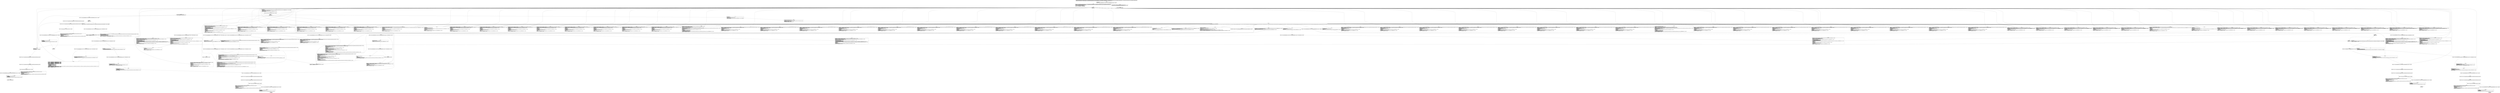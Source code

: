 digraph "CFG forcom.google.android.gms.internal.measurement.zzgm.zza(Ljava\/lang\/Object;Lcom\/google\/android\/gms\/internal\/measurement\/zzgy;Lcom\/google\/android\/gms\/internal\/measurement\/zzel;)V" {
Node_0 [shape=record,label="{0\:\ 0x0000|MTH_ENTER_BLOCK\l|0x0000: IF  (r15 I:?[int, boolean, OBJECT, ARRAY, byte, short, char]) == (0 ?[int, boolean, OBJECT, ARRAY, byte, short, char])  \-\> B:174:0x05e0 \l}"];
Node_1 [shape=record,label="{1\:\ 0x0002|0x0002: IGET  (r7 I:com.google.android.gms.internal.measurement.zzhp\<?, ?\>) = (r12 I:com.google.android.gms.internal.measurement.zzgm) com.google.android.gms.internal.measurement.zzgm.zzakx com.google.android.gms.internal.measurement.zzhp \l0x0004: IGET  (r8 I:com.google.android.gms.internal.measurement.zzen\<?\>) = (r12 I:com.google.android.gms.internal.measurement.zzgm) com.google.android.gms.internal.measurement.zzgm.zzaky com.google.android.gms.internal.measurement.zzen \l0x0006: CONST  (r9 I:?[int, float, boolean, short, byte, char, OBJECT, ARRAY]) = \l  (0 ?[int, float, boolean, short, byte, char, OBJECT, ARRAY])\l \l0x0007: MOVE  (r0 I:?[OBJECT, ARRAY]) = (r9 I:?[OBJECT, ARRAY]) \l0x0008: MOVE  (r10 I:?[OBJECT, ARRAY]) = (r0 I:?[OBJECT, ARRAY]) \l}"];
Node_2 [shape=record,label="{2\:\ 0x0009|SYNTHETIC\lSplitter:B:2:0x0009\l}"];
Node_3 [shape=record,label="{3\:\ ?|Splitter:B:2:0x0009\l|0x0009: INVOKE  (r1 I:int) = (r14 I:com.google.android.gms.internal.measurement.zzgy) com.google.android.gms.internal.measurement.zzgy.zzsy():int type: INTERFACE A[Catch:\{ all \-\> 0x05c8 \}, TRY_ENTER]\l0x000d: INVOKE  (r2 I:int) = \l  (r12 I:com.google.android.gms.internal.measurement.zzgm)\l  (r1 I:int)\l com.google.android.gms.internal.measurement.zzgm.zzcd(int):int type: DIRECT A[Catch:\{ all \-\> 0x05c8 \}]\l0x0010: NOP   A[TRY_LEAVE]\l}"];
Node_4 [shape=record,label="{4\:\ 0x0011|0x0011: IF  (r2 I:?[int, byte, short, char]) \>= (0 ?[int, byte, short, char])  \-\> B:35:0x0079 \l}"];
Node_5 [shape=record,label="{5\:\ 0x0013|0x0013: CONST  (r2 I:?[int, float, short, byte, char]) = \l  (2147483647(0x7fffffff, float:NaN) ?[int, float, short, byte, char])\l \l}"];
Node_6 [shape=record,label="{6\:\ 0x0016|0x0016: IF  (r1 I:?[int, boolean, OBJECT, ARRAY, byte, short, char]) != (r2 I:?[int, boolean, OBJECT, ARRAY, byte, short, char])  \-\> B:14:0x002f \l}"];
Node_7 [shape=record,label="{7\:\ 0x0018|0x0018: IGET  (r14 I:int) = (r12 I:com.google.android.gms.internal.measurement.zzgm) com.google.android.gms.internal.measurement.zzgm.zzakt int \l}"];
Node_8 [shape=record,label="{8\:\ 0x001a|0x001a: IGET  (r15 I:int) = (r12 I:com.google.android.gms.internal.measurement.zzgm) com.google.android.gms.internal.measurement.zzgm.zzaku int \l}"];
Node_9 [shape=record,label="{9\:\ 0x001c|0x001c: IF  (r14 I:?[int, byte, short, char]) \>= (r15 I:?[int, byte, short, char])  \-\> B:11:0x0029 \l}"];
Node_10 [shape=record,label="{10\:\ 0x001e|0x001e: IGET  (r15 I:int[]) = (r12 I:com.google.android.gms.internal.measurement.zzgm) com.google.android.gms.internal.measurement.zzgm.zzaks int[] \l0x0020: AGET  (r15 I:?[int, float]) = (r15 I:?[int, float][]), (r14 I:?[int, short, byte, char]) \l0x0022: INVOKE  (r10 I:java.lang.Object) = \l  (r12 I:com.google.android.gms.internal.measurement.zzgm)\l  (r13 I:java.lang.Object)\l  (r15 I:int)\l  (r10 I:java.lang.Object)\l  (r7 I:com.google.android.gms.internal.measurement.zzhp)\l com.google.android.gms.internal.measurement.zzgm.zza(java.lang.Object, int, java.lang.Object, com.google.android.gms.internal.measurement.zzhp):java.lang.Object type: DIRECT \l0x0026: ARITH  (r14 I:int) = (r14 I:int) + (1 int) \l}"];
Node_11 [shape=record,label="{11\:\ 0x0029|0x0029: IF  (r10 I:?[int, boolean, OBJECT, ARRAY, byte, short, char]) == (0 ?[int, boolean, OBJECT, ARRAY, byte, short, char])  \-\> B:13:0x002e \l}"];
Node_12 [shape=record,label="{12\:\ 0x002b|0x002b: INVOKE  \l  (r7 I:com.google.android.gms.internal.measurement.zzhp)\l  (r13 I:java.lang.Object)\l  (r10 I:java.lang.Object)\l com.google.android.gms.internal.measurement.zzhp.zzf(java.lang.Object, java.lang.Object):void type: VIRTUAL \l}"];
Node_13 [shape=record,label="{13\:\ 0x002e|0x002e: RETURN   \l}"];
Node_14 [shape=record,label="{14\:\ 0x002f|SYNTHETIC\lSplitter:B:14:0x002f\l}"];
Node_15 [shape=record,label="{15\:\ ?|Splitter:B:14:0x002f\l|0x002f: IGET  (r2 I:boolean) = (r12 I:com.google.android.gms.internal.measurement.zzgm) com.google.android.gms.internal.measurement.zzgm.zzako boolean A[Catch:\{ all \-\> 0x05c8 \}, TRY_ENTER]\l}"];
Node_16 [shape=record,label="{16\:\ 0x0031|0x0031: IF  (r2 I:?[int, boolean, OBJECT, ARRAY, byte, short, char]) != (0 ?[int, boolean, OBJECT, ARRAY, byte, short, char])  \-\> B:18:0x0035 A[Catch:\{ all \-\> 0x05c8 \}]\l}"];
Node_17 [shape=record,label="{17\:\ 0x0033|0x0033: MOVE  (r2 I:?[OBJECT, ARRAY]) = (r9 I:?[OBJECT, ARRAY]) A[Catch:\{ all \-\> 0x05c8 \}]\l0x0034: GOTO  \-\> 0x003c A[Catch:\{ all \-\> 0x05c8 \}]\l}"];
Node_18 [shape=record,label="{18\:\ 0x0035|0x0035: IGET  (r2 I:com.google.android.gms.internal.measurement.zzgi) = (r12 I:com.google.android.gms.internal.measurement.zzgm) com.google.android.gms.internal.measurement.zzgm.zzakn com.google.android.gms.internal.measurement.zzgi A[Catch:\{ all \-\> 0x05c8 \}]\l0x0037: INVOKE  (r1 I:java.lang.Object) = \l  (r8 I:com.google.android.gms.internal.measurement.zzen)\l  (r15 I:com.google.android.gms.internal.measurement.zzel)\l  (r2 I:com.google.android.gms.internal.measurement.zzgi)\l  (r1 I:int)\l com.google.android.gms.internal.measurement.zzen.zza(com.google.android.gms.internal.measurement.zzel, com.google.android.gms.internal.measurement.zzgi, int):java.lang.Object type: VIRTUAL A[Catch:\{ all \-\> 0x05c8 \}]\l0x003b: MOVE  (r2 I:?[OBJECT, ARRAY]) = (r1 I:?[OBJECT, ARRAY]) A[Catch:\{ all \-\> 0x05c8 \}]\l}"];
Node_19 [shape=record,label="{19\:\ 0x003c|0x003c: IF  (r2 I:?[int, boolean, OBJECT, ARRAY, byte, short, char]) == (0 ?[int, boolean, OBJECT, ARRAY, byte, short, char])  \-\> B:23:0x0052 A[Catch:\{ all \-\> 0x05c8 \}]\l}"];
Node_20 [shape=record,label="{20\:\ 0x003e|0x003e: IF  (r0 I:?[int, boolean, OBJECT, ARRAY, byte, short, char]) != (0 ?[int, boolean, OBJECT, ARRAY, byte, short, char])  \-\> B:22:0x0044 A[Catch:\{ all \-\> 0x05c8 \}]\l}"];
Node_21 [shape=record,label="{21\:\ 0x0040|0x0040: INVOKE  (r0 I:com.google.android.gms.internal.measurement.zzeo) = \l  (r8 I:com.google.android.gms.internal.measurement.zzen)\l  (r13 I:java.lang.Object)\l com.google.android.gms.internal.measurement.zzen.zzi(java.lang.Object):com.google.android.gms.internal.measurement.zzeo type: VIRTUAL A[Catch:\{ all \-\> 0x05c8 \}]\l}"];
Node_22 [shape=record,label="{22\:\ 0x0044|0x0044: MOVE  (r11 I:?[OBJECT, ARRAY]) = (r0 I:?[OBJECT, ARRAY]) A[Catch:\{ all \-\> 0x05c8 \}]\l0x0045: MOVE  (r0 I:?[OBJECT, ARRAY]) = (r8 I:?[OBJECT, ARRAY]) A[Catch:\{ all \-\> 0x05c8 \}]\l0x0046: MOVE  (r1 I:?[OBJECT, ARRAY]) = (r14 I:?[OBJECT, ARRAY]) A[Catch:\{ all \-\> 0x05c8 \}]\l0x0047: MOVE  (r3 I:?[OBJECT, ARRAY]) = (r15 I:?[OBJECT, ARRAY]) A[Catch:\{ all \-\> 0x05c8 \}]\l0x0048: MOVE  (r4 I:?[OBJECT, ARRAY]) = (r11 I:?[OBJECT, ARRAY]) A[Catch:\{ all \-\> 0x05c8 \}]\l0x0049: MOVE  (r5 I:?[OBJECT, ARRAY]) = (r10 I:?[OBJECT, ARRAY]) A[Catch:\{ all \-\> 0x05c8 \}]\l0x004a: MOVE  (r6 I:?[OBJECT, ARRAY]) = (r7 I:?[OBJECT, ARRAY]) A[Catch:\{ all \-\> 0x05c8 \}]\l0x004b: INVOKE  (r0 I:java.lang.Object) = \l  (r0 I:com.google.android.gms.internal.measurement.zzen)\l  (r1 I:com.google.android.gms.internal.measurement.zzgy)\l  (r2 I:java.lang.Object)\l  (r3 I:com.google.android.gms.internal.measurement.zzel)\l  (r4 I:com.google.android.gms.internal.measurement.zzeo)\l  (r5 I:java.lang.Object)\l  (r6 I:com.google.android.gms.internal.measurement.zzhp)\l com.google.android.gms.internal.measurement.zzen.zza(com.google.android.gms.internal.measurement.zzgy, java.lang.Object, com.google.android.gms.internal.measurement.zzel, com.google.android.gms.internal.measurement.zzeo, java.lang.Object, com.google.android.gms.internal.measurement.zzhp):java.lang.Object type: VIRTUAL A[Catch:\{ all \-\> 0x05c8 \}]\l0x004f: MOVE  (r10 I:?[OBJECT, ARRAY]) = (r0 I:?[OBJECT, ARRAY]) A[Catch:\{ all \-\> 0x05c8 \}]\l0x0050: MOVE  (r0 I:?[OBJECT, ARRAY]) = (r11 I:?[OBJECT, ARRAY]) A[Catch:\{ all \-\> 0x05c8 \}]\l0x0051: GOTO  \-\> 0x0009 A[Catch:\{ all \-\> 0x05c8 \}]\l}"];
Node_23 [shape=record,label="{23\:\ 0x0052|0x0052: INVOKE  \l  (r7 I:com.google.android.gms.internal.measurement.zzhp)\l  (r14 I:com.google.android.gms.internal.measurement.zzgy)\l com.google.android.gms.internal.measurement.zzhp.zza(com.google.android.gms.internal.measurement.zzgy):boolean type: VIRTUAL A[Catch:\{ all \-\> 0x05c8 \}]\l}"];
Node_24 [shape=record,label="{24\:\ 0x0055|0x0055: IF  (r10 I:?[int, boolean, OBJECT, ARRAY, byte, short, char]) != (0 ?[int, boolean, OBJECT, ARRAY, byte, short, char])  \-\> B:26:0x005c A[Catch:\{ all \-\> 0x05c8 \}]\l}"];
Node_25 [shape=record,label="{25\:\ 0x0057|0x0057: INVOKE  (r1 I:java.lang.Object) = \l  (r7 I:com.google.android.gms.internal.measurement.zzhp)\l  (r13 I:java.lang.Object)\l com.google.android.gms.internal.measurement.zzhp.zzy(java.lang.Object):java.lang.Object type: VIRTUAL A[Catch:\{ all \-\> 0x05c8 \}]\l0x005b: MOVE  (r10 I:?[OBJECT, ARRAY]) = (r1 I:?[OBJECT, ARRAY]) A[Catch:\{ all \-\> 0x05c8 \}]\l}"];
Node_26 [shape=record,label="{26\:\ 0x005c|0x005c: INVOKE  (r1 I:boolean) = \l  (r7 I:com.google.android.gms.internal.measurement.zzhp)\l  (r10 I:java.lang.Object)\l  (r14 I:com.google.android.gms.internal.measurement.zzgy)\l com.google.android.gms.internal.measurement.zzhp.zza(java.lang.Object, com.google.android.gms.internal.measurement.zzgy):boolean type: VIRTUAL A[Catch:\{ all \-\> 0x05c8 \}]\l0x005f: NOP   A[TRY_LEAVE]\l}"];
Node_27 [shape=record,label="{27\:\ 0x0060|0x0060: IF  (r1 I:?[int, boolean, OBJECT, ARRAY, byte, short, char]) != (0 ?[int, boolean, OBJECT, ARRAY, byte, short, char])  \-\> B:2:0x0009 \l}"];
Node_28 [shape=record,label="{28\:\ 0x0062|0x0062: IGET  (r14 I:int) = (r12 I:com.google.android.gms.internal.measurement.zzgm) com.google.android.gms.internal.measurement.zzgm.zzakt int \l}"];
Node_29 [shape=record,label="{29\:\ 0x0064|0x0064: IGET  (r15 I:int) = (r12 I:com.google.android.gms.internal.measurement.zzgm) com.google.android.gms.internal.measurement.zzgm.zzaku int \l}"];
Node_30 [shape=record,label="{30\:\ 0x0066|0x0066: IF  (r14 I:?[int, byte, short, char]) \>= (r15 I:?[int, byte, short, char])  \-\> B:32:0x0073 \l}"];
Node_31 [shape=record,label="{31\:\ 0x0068|0x0068: IGET  (r15 I:int[]) = (r12 I:com.google.android.gms.internal.measurement.zzgm) com.google.android.gms.internal.measurement.zzgm.zzaks int[] \l0x006a: AGET  (r15 I:?[int, float]) = (r15 I:?[int, float][]), (r14 I:?[int, short, byte, char]) \l0x006c: INVOKE  (r10 I:java.lang.Object) = \l  (r12 I:com.google.android.gms.internal.measurement.zzgm)\l  (r13 I:java.lang.Object)\l  (r15 I:int)\l  (r10 I:java.lang.Object)\l  (r7 I:com.google.android.gms.internal.measurement.zzhp)\l com.google.android.gms.internal.measurement.zzgm.zza(java.lang.Object, int, java.lang.Object, com.google.android.gms.internal.measurement.zzhp):java.lang.Object type: DIRECT \l0x0070: ARITH  (r14 I:int) = (r14 I:int) + (1 int) \l}"];
Node_32 [shape=record,label="{32\:\ 0x0073|0x0073: IF  (r10 I:?[int, boolean, OBJECT, ARRAY, byte, short, char]) == (0 ?[int, boolean, OBJECT, ARRAY, byte, short, char])  \-\> B:34:0x0078 \l}"];
Node_33 [shape=record,label="{33\:\ 0x0075|0x0075: INVOKE  \l  (r7 I:com.google.android.gms.internal.measurement.zzhp)\l  (r13 I:java.lang.Object)\l  (r10 I:java.lang.Object)\l com.google.android.gms.internal.measurement.zzhp.zzf(java.lang.Object, java.lang.Object):void type: VIRTUAL \l}"];
Node_34 [shape=record,label="{34\:\ 0x0078|0x0078: RETURN   \l}"];
Node_35 [shape=record,label="{35\:\ 0x0079|SYNTHETIC\lSplitter:B:35:0x0079\l}"];
Node_36 [shape=record,label="{36\:\ ?|Splitter:B:35:0x0079\l|0x0079: INVOKE  (r3 I:int) = \l  (r12 I:com.google.android.gms.internal.measurement.zzgm)\l  (r2 I:int)\l com.google.android.gms.internal.measurement.zzgm.zzca(int):int type: DIRECT A[Catch:\{ all \-\> 0x05c8 \}, TRY_ENTER]\l0x007c: NOP   A[TRY_LEAVE]\l}"];
Node_37 [shape=record,label="{37\:\ 0x007d|0x007d: CONST  (r4 I:?[int, float, short, byte, char]) = \l  (267386880(0xff00000, float:2.3665827E\-29) ?[int, float, short, byte, char])\l \l0x007f: ARITH  (r4 I:?[int, boolean, short, byte, char]) = (r4 I:?[int, boolean, short, byte, char]) & (r3 I:?[int, boolean, short, byte, char]) \l0x0080: ARITH  (r4 I:int) = (r4 I:int) \>\>\> (20 int) \l0x0082: CONST  (r5 I:?[int, float, short, byte, char]) = \l  (1048575(0xfffff, float:1.469367E\-39) ?[int, float, short, byte, char])\l \l}"];
Node_38 [shape=record,label="{38\:\ 0x0085|0x0085: SWITCH  \l  (r4 I:?[int, float, boolean, short, byte, char, OBJECT, ARRAY])\l k:[0, 1, 2, 3, 4, 5, 6, 7, 8, 9, 10, 11, 12, 13, 14, 15, 16, 17, 18, 19, 20, 21, 22, 23, 24, 25, 26, 27, 28, 29, 30, 31, 32, 33, 34, 35, 36, 37, 38, 39, 40, 41, 42, 43, 44, 45, 46, 47, 48, 49, 50, 51, 52, 53, 54, 55, 56, 57, 58, 59, 60, 61, 62, 63, 64, 65, 66, 67, 68] t:[0x0574, 0x0565, 0x0556, 0x0547, 0x0538, 0x0529, 0x051a, 0x050b, 0x0503, 0x04d2, 0x04c3, 0x04b4, 0x0492, 0x0483, 0x0474, 0x0465, 0x0456, 0x0425, 0x0417, 0x0409, 0x03fb, 0x03ed, 0x03df, 0x03d1, 0x03c3, 0x03b5, 0x0393, 0x0381, 0x0373, 0x0365, 0x034f, 0x0341, 0x0333, 0x0325, 0x0317, 0x0309, 0x02fb, 0x02ed, 0x02df, 0x02d1, 0x02c3, 0x02b5, 0x02a7, 0x0299, 0x0284, 0x0276, 0x0268, 0x025a, 0x024c, 0x023a, 0x01f8, 0x01e6, 0x01d4, 0x01c2, 0x01b0, 0x019e, 0x018c, 0x017a, 0x0168, 0x0160, 0x012f, 0x0121, 0x010f, 0x00ea, 0x00d8, 0x00c6, 0x00b4, 0x00a2, 0x0090] \l}"];
Node_39 [shape=record,label="{39\:\ 0x0088|0x0088: IF  (r10 I:?[int, boolean, OBJECT, ARRAY, byte, short, char]) != (0 ?[int, boolean, OBJECT, ARRAY, byte, short, char])  \-\> B:144:0x0584 \l}"];
Node_40 [shape=record,label="{40\:\ 0x008a|SYNTHETIC\lSplitter:B:40:0x008a\l}"];
Node_41 [shape=record,label="{41\:\ ?|Splitter:B:40:0x008a\l|0x008a: INVOKE  (r1 I:java.lang.Object) = (r7 I:com.google.android.gms.internal.measurement.zzhp) com.google.android.gms.internal.measurement.zzhp.zzwp():java.lang.Object type: VIRTUAL A[Catch:\{ zzfh \-\> 0x05a1 \}, TRY_ENTER]\l0x008e: GOTO  \-\> 0x0583 A[Catch:\{ zzfh \-\> 0x05a1 \}]\l}"];
Node_42 [shape=record,label="{42\:\ 0x0090|0x0090: ARITH  (r3 I:?[int, boolean, short, byte, char]) = (r3 I:?[int, boolean, short, byte, char]) & (r5 I:?[int, boolean, short, byte, char]) A[Catch:\{ zzfh \-\> 0x05a1 \}]\l0x0091: CAST  (r3 I:long) = (long) (r3 I:int) A[Catch:\{ zzfh \-\> 0x05a1 \}]\l0x0092: INVOKE  (r5 I:com.google.android.gms.internal.measurement.zzgx) = \l  (r12 I:com.google.android.gms.internal.measurement.zzgm)\l  (r2 I:int)\l com.google.android.gms.internal.measurement.zzgm.zzbx(int):com.google.android.gms.internal.measurement.zzgx type: DIRECT A[Catch:\{ zzfh \-\> 0x05a1 \}]\l0x0096: INVOKE  (r5 I:java.lang.Object) = \l  (r14 I:com.google.android.gms.internal.measurement.zzgy)\l  (r5 I:com.google.android.gms.internal.measurement.zzgx)\l  (r15 I:com.google.android.gms.internal.measurement.zzel)\l com.google.android.gms.internal.measurement.zzgy.zzb(com.google.android.gms.internal.measurement.zzgx, com.google.android.gms.internal.measurement.zzel):java.lang.Object type: INTERFACE A[Catch:\{ zzfh \-\> 0x05a1 \}]\l0x009a: INVOKE  \l  (r13 I:java.lang.Object)\l  (r3 I:long)\l  (r5 I:java.lang.Object)\l com.google.android.gms.internal.measurement.zzhv.zza(java.lang.Object, long, java.lang.Object):void type: STATIC A[Catch:\{ zzfh \-\> 0x05a1 \}]\l0x009d: INVOKE  \l  (r12 I:com.google.android.gms.internal.measurement.zzgm)\l  (r13 I:java.lang.Object)\l  (r1 I:int)\l  (r2 I:int)\l com.google.android.gms.internal.measurement.zzgm.zzb(java.lang.Object, int, int):void type: DIRECT A[Catch:\{ zzfh \-\> 0x05a1 \}]\l0x00a0: GOTO  \-\> 0x0009 A[Catch:\{ zzfh \-\> 0x05a1 \}]\l}"];
Node_43 [shape=record,label="{43\:\ 0x00a2|0x00a2: ARITH  (r3 I:?[int, boolean, short, byte, char]) = (r3 I:?[int, boolean, short, byte, char]) & (r5 I:?[int, boolean, short, byte, char]) A[Catch:\{ zzfh \-\> 0x05a1 \}]\l0x00a3: CAST  (r3 I:long) = (long) (r3 I:int) A[Catch:\{ zzfh \-\> 0x05a1 \}]\l0x00a4: INVOKE  (r5 I:long) = (r14 I:com.google.android.gms.internal.measurement.zzgy) com.google.android.gms.internal.measurement.zzgy.zzsu():long type: INTERFACE A[Catch:\{ zzfh \-\> 0x05a1 \}]\l0x00a8: INVOKE  (r5 I:java.lang.Long) = (r5 I:long) java.lang.Long.valueOf(long):java.lang.Long type: STATIC A[Catch:\{ zzfh \-\> 0x05a1 \}]\l0x00ac: INVOKE  \l  (r13 I:java.lang.Object)\l  (r3 I:long)\l  (r5 I:java.lang.Object)\l com.google.android.gms.internal.measurement.zzhv.zza(java.lang.Object, long, java.lang.Object):void type: STATIC A[Catch:\{ zzfh \-\> 0x05a1 \}]\l0x00af: INVOKE  \l  (r12 I:com.google.android.gms.internal.measurement.zzgm)\l  (r13 I:java.lang.Object)\l  (r1 I:int)\l  (r2 I:int)\l com.google.android.gms.internal.measurement.zzgm.zzb(java.lang.Object, int, int):void type: DIRECT A[Catch:\{ zzfh \-\> 0x05a1 \}]\l0x00b2: GOTO  \-\> 0x0009 A[Catch:\{ zzfh \-\> 0x05a1 \}]\l}"];
Node_44 [shape=record,label="{44\:\ 0x00b4|0x00b4: ARITH  (r3 I:?[int, boolean, short, byte, char]) = (r3 I:?[int, boolean, short, byte, char]) & (r5 I:?[int, boolean, short, byte, char]) A[Catch:\{ zzfh \-\> 0x05a1 \}]\l0x00b5: CAST  (r3 I:long) = (long) (r3 I:int) A[Catch:\{ zzfh \-\> 0x05a1 \}]\l0x00b6: INVOKE  (r5 I:int) = (r14 I:com.google.android.gms.internal.measurement.zzgy) com.google.android.gms.internal.measurement.zzgy.zzst():int type: INTERFACE A[Catch:\{ zzfh \-\> 0x05a1 \}]\l0x00ba: INVOKE  (r5 I:java.lang.Integer) = (r5 I:int) java.lang.Integer.valueOf(int):java.lang.Integer type: STATIC A[Catch:\{ zzfh \-\> 0x05a1 \}]\l0x00be: INVOKE  \l  (r13 I:java.lang.Object)\l  (r3 I:long)\l  (r5 I:java.lang.Object)\l com.google.android.gms.internal.measurement.zzhv.zza(java.lang.Object, long, java.lang.Object):void type: STATIC A[Catch:\{ zzfh \-\> 0x05a1 \}]\l0x00c1: INVOKE  \l  (r12 I:com.google.android.gms.internal.measurement.zzgm)\l  (r13 I:java.lang.Object)\l  (r1 I:int)\l  (r2 I:int)\l com.google.android.gms.internal.measurement.zzgm.zzb(java.lang.Object, int, int):void type: DIRECT A[Catch:\{ zzfh \-\> 0x05a1 \}]\l0x00c4: GOTO  \-\> 0x0009 A[Catch:\{ zzfh \-\> 0x05a1 \}]\l}"];
Node_45 [shape=record,label="{45\:\ 0x00c6|0x00c6: ARITH  (r3 I:?[int, boolean, short, byte, char]) = (r3 I:?[int, boolean, short, byte, char]) & (r5 I:?[int, boolean, short, byte, char]) A[Catch:\{ zzfh \-\> 0x05a1 \}]\l0x00c7: CAST  (r3 I:long) = (long) (r3 I:int) A[Catch:\{ zzfh \-\> 0x05a1 \}]\l0x00c8: INVOKE  (r5 I:long) = (r14 I:com.google.android.gms.internal.measurement.zzgy) com.google.android.gms.internal.measurement.zzgy.zzss():long type: INTERFACE A[Catch:\{ zzfh \-\> 0x05a1 \}]\l0x00cc: INVOKE  (r5 I:java.lang.Long) = (r5 I:long) java.lang.Long.valueOf(long):java.lang.Long type: STATIC A[Catch:\{ zzfh \-\> 0x05a1 \}]\l0x00d0: INVOKE  \l  (r13 I:java.lang.Object)\l  (r3 I:long)\l  (r5 I:java.lang.Object)\l com.google.android.gms.internal.measurement.zzhv.zza(java.lang.Object, long, java.lang.Object):void type: STATIC A[Catch:\{ zzfh \-\> 0x05a1 \}]\l0x00d3: INVOKE  \l  (r12 I:com.google.android.gms.internal.measurement.zzgm)\l  (r13 I:java.lang.Object)\l  (r1 I:int)\l  (r2 I:int)\l com.google.android.gms.internal.measurement.zzgm.zzb(java.lang.Object, int, int):void type: DIRECT A[Catch:\{ zzfh \-\> 0x05a1 \}]\l0x00d6: GOTO  \-\> 0x0009 A[Catch:\{ zzfh \-\> 0x05a1 \}]\l}"];
Node_46 [shape=record,label="{46\:\ 0x00d8|0x00d8: ARITH  (r3 I:?[int, boolean, short, byte, char]) = (r3 I:?[int, boolean, short, byte, char]) & (r5 I:?[int, boolean, short, byte, char]) A[Catch:\{ zzfh \-\> 0x05a1 \}]\l0x00d9: CAST  (r3 I:long) = (long) (r3 I:int) A[Catch:\{ zzfh \-\> 0x05a1 \}]\l0x00da: INVOKE  (r5 I:int) = (r14 I:com.google.android.gms.internal.measurement.zzgy) com.google.android.gms.internal.measurement.zzgy.zzsr():int type: INTERFACE A[Catch:\{ zzfh \-\> 0x05a1 \}]\l0x00de: INVOKE  (r5 I:java.lang.Integer) = (r5 I:int) java.lang.Integer.valueOf(int):java.lang.Integer type: STATIC A[Catch:\{ zzfh \-\> 0x05a1 \}]\l0x00e2: INVOKE  \l  (r13 I:java.lang.Object)\l  (r3 I:long)\l  (r5 I:java.lang.Object)\l com.google.android.gms.internal.measurement.zzhv.zza(java.lang.Object, long, java.lang.Object):void type: STATIC A[Catch:\{ zzfh \-\> 0x05a1 \}]\l0x00e5: INVOKE  \l  (r12 I:com.google.android.gms.internal.measurement.zzgm)\l  (r13 I:java.lang.Object)\l  (r1 I:int)\l  (r2 I:int)\l com.google.android.gms.internal.measurement.zzgm.zzb(java.lang.Object, int, int):void type: DIRECT A[Catch:\{ zzfh \-\> 0x05a1 \}]\l0x00e8: GOTO  \-\> 0x0009 A[Catch:\{ zzfh \-\> 0x05a1 \}]\l}"];
Node_47 [shape=record,label="{47\:\ 0x00ea|0x00ea: INVOKE  (r4 I:int) = (r14 I:com.google.android.gms.internal.measurement.zzgy) com.google.android.gms.internal.measurement.zzgy.zzsq():int type: INTERFACE A[Catch:\{ zzfh \-\> 0x05a1 \}]\l0x00ee: INVOKE  (r6 I:com.google.android.gms.internal.measurement.zzfe) = \l  (r12 I:com.google.android.gms.internal.measurement.zzgm)\l  (r2 I:int)\l com.google.android.gms.internal.measurement.zzgm.zzbz(int):com.google.android.gms.internal.measurement.zzfe type: DIRECT A[Catch:\{ zzfh \-\> 0x05a1 \}]\l}"];
Node_48 [shape=record,label="{48\:\ 0x00f2|0x00f2: IF  (r6 I:?[int, boolean, OBJECT, ARRAY, byte, short, char]) == (0 ?[int, boolean, OBJECT, ARRAY, byte, short, char])  \-\> B:53:0x0101 A[Catch:\{ zzfh \-\> 0x05a1 \}]\l}"];
Node_49 [shape=record,label="{49\:\ 0x00f4|0x00f4: INVOKE  (r6 I:boolean) = \l  (r6 I:com.google.android.gms.internal.measurement.zzfe)\l  (r4 I:int)\l com.google.android.gms.internal.measurement.zzfe.zzg(int):boolean type: INTERFACE A[Catch:\{ zzfh \-\> 0x05a1 \}]\l}"];
Node_50 [shape=record,label="{50\:\ 0x00f8|0x00f8: IF  (r6 I:?[int, boolean, OBJECT, ARRAY, byte, short, char]) == (0 ?[int, boolean, OBJECT, ARRAY, byte, short, char])  \-\> B:52:0x00fb A[Catch:\{ zzfh \-\> 0x05a1 \}]\l}"];
Node_51 [shape=record,label="{51\:\ 0x00fa|0x00fa: GOTO  \-\> 0x0101 A[Catch:\{ zzfh \-\> 0x05a1 \}]\l}"];
Node_52 [shape=record,label="{52\:\ 0x00fb|0x00fb: INVOKE  (r1 I:java.lang.Object) = \l  (r1 I:int)\l  (r4 I:int)\l  (r10 I:java.lang.Object)\l  (r7 I:com.google.android.gms.internal.measurement.zzhp)\l com.google.android.gms.internal.measurement.zzgz.zza(int, int, java.lang.Object, com.google.android.gms.internal.measurement.zzhp):java.lang.Object type: STATIC A[Catch:\{ zzfh \-\> 0x05a1 \}]\l0x00ff: GOTO  \-\> 0x0362 A[Catch:\{ zzfh \-\> 0x05a1 \}]\l}"];
Node_53 [shape=record,label="{53\:\ 0x0101|0x0101: ARITH  (r3 I:?[int, boolean, short, byte, char]) = (r3 I:?[int, boolean, short, byte, char]) & (r5 I:?[int, boolean, short, byte, char]) A[Catch:\{ zzfh \-\> 0x05a1 \}]\l0x0102: CAST  (r5 I:long) = (long) (r3 I:int) A[Catch:\{ zzfh \-\> 0x05a1 \}]\l0x0103: INVOKE  (r3 I:java.lang.Integer) = (r4 I:int) java.lang.Integer.valueOf(int):java.lang.Integer type: STATIC A[Catch:\{ zzfh \-\> 0x05a1 \}]\l0x0107: INVOKE  \l  (r13 I:java.lang.Object)\l  (r5 I:long)\l  (r3 I:java.lang.Object)\l com.google.android.gms.internal.measurement.zzhv.zza(java.lang.Object, long, java.lang.Object):void type: STATIC A[Catch:\{ zzfh \-\> 0x05a1 \}]\l0x010a: INVOKE  \l  (r12 I:com.google.android.gms.internal.measurement.zzgm)\l  (r13 I:java.lang.Object)\l  (r1 I:int)\l  (r2 I:int)\l com.google.android.gms.internal.measurement.zzgm.zzb(java.lang.Object, int, int):void type: DIRECT A[Catch:\{ zzfh \-\> 0x05a1 \}]\l0x010d: GOTO  \-\> 0x0009 A[Catch:\{ zzfh \-\> 0x05a1 \}]\l}"];
Node_54 [shape=record,label="{54\:\ 0x010f|0x010f: ARITH  (r3 I:?[int, boolean, short, byte, char]) = (r3 I:?[int, boolean, short, byte, char]) & (r5 I:?[int, boolean, short, byte, char]) A[Catch:\{ zzfh \-\> 0x05a1 \}]\l0x0110: CAST  (r3 I:long) = (long) (r3 I:int) A[Catch:\{ zzfh \-\> 0x05a1 \}]\l0x0111: INVOKE  (r5 I:int) = (r14 I:com.google.android.gms.internal.measurement.zzgy) com.google.android.gms.internal.measurement.zzgy.zzsp():int type: INTERFACE A[Catch:\{ zzfh \-\> 0x05a1 \}]\l0x0115: INVOKE  (r5 I:java.lang.Integer) = (r5 I:int) java.lang.Integer.valueOf(int):java.lang.Integer type: STATIC A[Catch:\{ zzfh \-\> 0x05a1 \}]\l0x0119: INVOKE  \l  (r13 I:java.lang.Object)\l  (r3 I:long)\l  (r5 I:java.lang.Object)\l com.google.android.gms.internal.measurement.zzhv.zza(java.lang.Object, long, java.lang.Object):void type: STATIC A[Catch:\{ zzfh \-\> 0x05a1 \}]\l0x011c: INVOKE  \l  (r12 I:com.google.android.gms.internal.measurement.zzgm)\l  (r13 I:java.lang.Object)\l  (r1 I:int)\l  (r2 I:int)\l com.google.android.gms.internal.measurement.zzgm.zzb(java.lang.Object, int, int):void type: DIRECT A[Catch:\{ zzfh \-\> 0x05a1 \}]\l0x011f: GOTO  \-\> 0x0009 A[Catch:\{ zzfh \-\> 0x05a1 \}]\l}"];
Node_55 [shape=record,label="{55\:\ 0x0121|0x0121: ARITH  (r3 I:?[int, boolean, short, byte, char]) = (r3 I:?[int, boolean, short, byte, char]) & (r5 I:?[int, boolean, short, byte, char]) A[Catch:\{ zzfh \-\> 0x05a1 \}]\l0x0122: CAST  (r3 I:long) = (long) (r3 I:int) A[Catch:\{ zzfh \-\> 0x05a1 \}]\l0x0123: INVOKE  (r5 I:com.google.android.gms.internal.measurement.zzdp) = (r14 I:com.google.android.gms.internal.measurement.zzgy) com.google.android.gms.internal.measurement.zzgy.zzso():com.google.android.gms.internal.measurement.zzdp type: INTERFACE A[Catch:\{ zzfh \-\> 0x05a1 \}]\l0x0127: INVOKE  \l  (r13 I:java.lang.Object)\l  (r3 I:long)\l  (r5 I:java.lang.Object)\l com.google.android.gms.internal.measurement.zzhv.zza(java.lang.Object, long, java.lang.Object):void type: STATIC A[Catch:\{ zzfh \-\> 0x05a1 \}]\l0x012a: INVOKE  \l  (r12 I:com.google.android.gms.internal.measurement.zzgm)\l  (r13 I:java.lang.Object)\l  (r1 I:int)\l  (r2 I:int)\l com.google.android.gms.internal.measurement.zzgm.zzb(java.lang.Object, int, int):void type: DIRECT A[Catch:\{ zzfh \-\> 0x05a1 \}]\l0x012d: GOTO  \-\> 0x0009 A[Catch:\{ zzfh \-\> 0x05a1 \}]\l}"];
Node_56 [shape=record,label="{56\:\ 0x012f|0x012f: INVOKE  (r4 I:boolean) = \l  (r12 I:com.google.android.gms.internal.measurement.zzgm)\l  (r13 I:java.lang.Object)\l  (r1 I:int)\l  (r2 I:int)\l com.google.android.gms.internal.measurement.zzgm.zza(java.lang.Object, int, int):boolean type: DIRECT A[Catch:\{ zzfh \-\> 0x05a1 \}]\l}"];
Node_57 [shape=record,label="{57\:\ 0x0133|0x0133: IF  (r4 I:?[int, boolean, OBJECT, ARRAY, byte, short, char]) == (0 ?[int, boolean, OBJECT, ARRAY, byte, short, char])  \-\> B:59:0x014b A[Catch:\{ zzfh \-\> 0x05a1 \}]\l}"];
Node_58 [shape=record,label="{58\:\ 0x0135|0x0135: ARITH  (r3 I:?[int, boolean, short, byte, char]) = (r3 I:?[int, boolean, short, byte, char]) & (r5 I:?[int, boolean, short, byte, char]) A[Catch:\{ zzfh \-\> 0x05a1 \}]\l0x0136: CAST  (r3 I:long) = (long) (r3 I:int) A[Catch:\{ zzfh \-\> 0x05a1 \}]\l0x0137: INVOKE  (r5 I:java.lang.Object) = (r13 I:java.lang.Object), (r3 I:long) com.google.android.gms.internal.measurement.zzhv.zzp(java.lang.Object, long):java.lang.Object type: STATIC A[Catch:\{ zzfh \-\> 0x05a1 \}]\l0x013b: INVOKE  (r6 I:com.google.android.gms.internal.measurement.zzgx) = \l  (r12 I:com.google.android.gms.internal.measurement.zzgm)\l  (r2 I:int)\l com.google.android.gms.internal.measurement.zzgm.zzbx(int):com.google.android.gms.internal.measurement.zzgx type: DIRECT A[Catch:\{ zzfh \-\> 0x05a1 \}]\l0x013f: INVOKE  (r6 I:java.lang.Object) = \l  (r14 I:com.google.android.gms.internal.measurement.zzgy)\l  (r6 I:com.google.android.gms.internal.measurement.zzgx)\l  (r15 I:com.google.android.gms.internal.measurement.zzel)\l com.google.android.gms.internal.measurement.zzgy.zza(com.google.android.gms.internal.measurement.zzgx, com.google.android.gms.internal.measurement.zzel):java.lang.Object type: INTERFACE A[Catch:\{ zzfh \-\> 0x05a1 \}]\l0x0143: INVOKE  (r5 I:java.lang.Object) = (r5 I:java.lang.Object), (r6 I:java.lang.Object) com.google.android.gms.internal.measurement.zzez.zza(java.lang.Object, java.lang.Object):java.lang.Object type: STATIC A[Catch:\{ zzfh \-\> 0x05a1 \}]\l0x0147: INVOKE  \l  (r13 I:java.lang.Object)\l  (r3 I:long)\l  (r5 I:java.lang.Object)\l com.google.android.gms.internal.measurement.zzhv.zza(java.lang.Object, long, java.lang.Object):void type: STATIC A[Catch:\{ zzfh \-\> 0x05a1 \}]\l0x014a: GOTO  \-\> 0x015b A[Catch:\{ zzfh \-\> 0x05a1 \}]\l}"];
Node_59 [shape=record,label="{59\:\ 0x014b|0x014b: ARITH  (r3 I:?[int, boolean, short, byte, char]) = (r3 I:?[int, boolean, short, byte, char]) & (r5 I:?[int, boolean, short, byte, char]) A[Catch:\{ zzfh \-\> 0x05a1 \}]\l0x014c: CAST  (r3 I:long) = (long) (r3 I:int) A[Catch:\{ zzfh \-\> 0x05a1 \}]\l0x014d: INVOKE  (r5 I:com.google.android.gms.internal.measurement.zzgx) = \l  (r12 I:com.google.android.gms.internal.measurement.zzgm)\l  (r2 I:int)\l com.google.android.gms.internal.measurement.zzgm.zzbx(int):com.google.android.gms.internal.measurement.zzgx type: DIRECT A[Catch:\{ zzfh \-\> 0x05a1 \}]\l0x0151: INVOKE  (r5 I:java.lang.Object) = \l  (r14 I:com.google.android.gms.internal.measurement.zzgy)\l  (r5 I:com.google.android.gms.internal.measurement.zzgx)\l  (r15 I:com.google.android.gms.internal.measurement.zzel)\l com.google.android.gms.internal.measurement.zzgy.zza(com.google.android.gms.internal.measurement.zzgx, com.google.android.gms.internal.measurement.zzel):java.lang.Object type: INTERFACE A[Catch:\{ zzfh \-\> 0x05a1 \}]\l0x0155: INVOKE  \l  (r13 I:java.lang.Object)\l  (r3 I:long)\l  (r5 I:java.lang.Object)\l com.google.android.gms.internal.measurement.zzhv.zza(java.lang.Object, long, java.lang.Object):void type: STATIC A[Catch:\{ zzfh \-\> 0x05a1 \}]\l0x0158: INVOKE  \l  (r12 I:com.google.android.gms.internal.measurement.zzgm)\l  (r13 I:java.lang.Object)\l  (r2 I:int)\l com.google.android.gms.internal.measurement.zzgm.zzb(java.lang.Object, int):void type: DIRECT A[Catch:\{ zzfh \-\> 0x05a1 \}]\l}"];
Node_60 [shape=record,label="{60\:\ 0x015b|0x015b: INVOKE  \l  (r12 I:com.google.android.gms.internal.measurement.zzgm)\l  (r13 I:java.lang.Object)\l  (r1 I:int)\l  (r2 I:int)\l com.google.android.gms.internal.measurement.zzgm.zzb(java.lang.Object, int, int):void type: DIRECT A[Catch:\{ zzfh \-\> 0x05a1 \}]\l0x015e: GOTO  \-\> 0x0009 A[Catch:\{ zzfh \-\> 0x05a1 \}]\l}"];
Node_61 [shape=record,label="{61\:\ 0x0160|0x0160: INVOKE  \l  (r12 I:com.google.android.gms.internal.measurement.zzgm)\l  (r13 I:java.lang.Object)\l  (r3 I:int)\l  (r14 I:com.google.android.gms.internal.measurement.zzgy)\l com.google.android.gms.internal.measurement.zzgm.zza(java.lang.Object, int, com.google.android.gms.internal.measurement.zzgy):void type: DIRECT A[Catch:\{ zzfh \-\> 0x05a1 \}]\l0x0163: INVOKE  \l  (r12 I:com.google.android.gms.internal.measurement.zzgm)\l  (r13 I:java.lang.Object)\l  (r1 I:int)\l  (r2 I:int)\l com.google.android.gms.internal.measurement.zzgm.zzb(java.lang.Object, int, int):void type: DIRECT A[Catch:\{ zzfh \-\> 0x05a1 \}]\l0x0166: GOTO  \-\> 0x0009 A[Catch:\{ zzfh \-\> 0x05a1 \}]\l}"];
Node_62 [shape=record,label="{62\:\ 0x0168|0x0168: ARITH  (r3 I:?[int, boolean, short, byte, char]) = (r3 I:?[int, boolean, short, byte, char]) & (r5 I:?[int, boolean, short, byte, char]) A[Catch:\{ zzfh \-\> 0x05a1 \}]\l0x0169: CAST  (r3 I:long) = (long) (r3 I:int) A[Catch:\{ zzfh \-\> 0x05a1 \}]\l0x016a: INVOKE  (r5 I:boolean) = (r14 I:com.google.android.gms.internal.measurement.zzgy) com.google.android.gms.internal.measurement.zzgy.zzsm():boolean type: INTERFACE A[Catch:\{ zzfh \-\> 0x05a1 \}]\l0x016e: INVOKE  (r5 I:java.lang.Boolean) = (r5 I:boolean) java.lang.Boolean.valueOf(boolean):java.lang.Boolean type: STATIC A[Catch:\{ zzfh \-\> 0x05a1 \}]\l0x0172: INVOKE  \l  (r13 I:java.lang.Object)\l  (r3 I:long)\l  (r5 I:java.lang.Object)\l com.google.android.gms.internal.measurement.zzhv.zza(java.lang.Object, long, java.lang.Object):void type: STATIC A[Catch:\{ zzfh \-\> 0x05a1 \}]\l0x0175: INVOKE  \l  (r12 I:com.google.android.gms.internal.measurement.zzgm)\l  (r13 I:java.lang.Object)\l  (r1 I:int)\l  (r2 I:int)\l com.google.android.gms.internal.measurement.zzgm.zzb(java.lang.Object, int, int):void type: DIRECT A[Catch:\{ zzfh \-\> 0x05a1 \}]\l0x0178: GOTO  \-\> 0x0009 A[Catch:\{ zzfh \-\> 0x05a1 \}]\l}"];
Node_63 [shape=record,label="{63\:\ 0x017a|0x017a: ARITH  (r3 I:?[int, boolean, short, byte, char]) = (r3 I:?[int, boolean, short, byte, char]) & (r5 I:?[int, boolean, short, byte, char]) A[Catch:\{ zzfh \-\> 0x05a1 \}]\l0x017b: CAST  (r3 I:long) = (long) (r3 I:int) A[Catch:\{ zzfh \-\> 0x05a1 \}]\l0x017c: INVOKE  (r5 I:int) = (r14 I:com.google.android.gms.internal.measurement.zzgy) com.google.android.gms.internal.measurement.zzgy.zzsl():int type: INTERFACE A[Catch:\{ zzfh \-\> 0x05a1 \}]\l0x0180: INVOKE  (r5 I:java.lang.Integer) = (r5 I:int) java.lang.Integer.valueOf(int):java.lang.Integer type: STATIC A[Catch:\{ zzfh \-\> 0x05a1 \}]\l0x0184: INVOKE  \l  (r13 I:java.lang.Object)\l  (r3 I:long)\l  (r5 I:java.lang.Object)\l com.google.android.gms.internal.measurement.zzhv.zza(java.lang.Object, long, java.lang.Object):void type: STATIC A[Catch:\{ zzfh \-\> 0x05a1 \}]\l0x0187: INVOKE  \l  (r12 I:com.google.android.gms.internal.measurement.zzgm)\l  (r13 I:java.lang.Object)\l  (r1 I:int)\l  (r2 I:int)\l com.google.android.gms.internal.measurement.zzgm.zzb(java.lang.Object, int, int):void type: DIRECT A[Catch:\{ zzfh \-\> 0x05a1 \}]\l0x018a: GOTO  \-\> 0x0009 A[Catch:\{ zzfh \-\> 0x05a1 \}]\l}"];
Node_64 [shape=record,label="{64\:\ 0x018c|0x018c: ARITH  (r3 I:?[int, boolean, short, byte, char]) = (r3 I:?[int, boolean, short, byte, char]) & (r5 I:?[int, boolean, short, byte, char]) A[Catch:\{ zzfh \-\> 0x05a1 \}]\l0x018d: CAST  (r3 I:long) = (long) (r3 I:int) A[Catch:\{ zzfh \-\> 0x05a1 \}]\l0x018e: INVOKE  (r5 I:long) = (r14 I:com.google.android.gms.internal.measurement.zzgy) com.google.android.gms.internal.measurement.zzgy.zzsk():long type: INTERFACE A[Catch:\{ zzfh \-\> 0x05a1 \}]\l0x0192: INVOKE  (r5 I:java.lang.Long) = (r5 I:long) java.lang.Long.valueOf(long):java.lang.Long type: STATIC A[Catch:\{ zzfh \-\> 0x05a1 \}]\l0x0196: INVOKE  \l  (r13 I:java.lang.Object)\l  (r3 I:long)\l  (r5 I:java.lang.Object)\l com.google.android.gms.internal.measurement.zzhv.zza(java.lang.Object, long, java.lang.Object):void type: STATIC A[Catch:\{ zzfh \-\> 0x05a1 \}]\l0x0199: INVOKE  \l  (r12 I:com.google.android.gms.internal.measurement.zzgm)\l  (r13 I:java.lang.Object)\l  (r1 I:int)\l  (r2 I:int)\l com.google.android.gms.internal.measurement.zzgm.zzb(java.lang.Object, int, int):void type: DIRECT A[Catch:\{ zzfh \-\> 0x05a1 \}]\l0x019c: GOTO  \-\> 0x0009 A[Catch:\{ zzfh \-\> 0x05a1 \}]\l}"];
Node_65 [shape=record,label="{65\:\ 0x019e|0x019e: ARITH  (r3 I:?[int, boolean, short, byte, char]) = (r3 I:?[int, boolean, short, byte, char]) & (r5 I:?[int, boolean, short, byte, char]) A[Catch:\{ zzfh \-\> 0x05a1 \}]\l0x019f: CAST  (r3 I:long) = (long) (r3 I:int) A[Catch:\{ zzfh \-\> 0x05a1 \}]\l0x01a0: INVOKE  (r5 I:int) = (r14 I:com.google.android.gms.internal.measurement.zzgy) com.google.android.gms.internal.measurement.zzgy.zzsj():int type: INTERFACE A[Catch:\{ zzfh \-\> 0x05a1 \}]\l0x01a4: INVOKE  (r5 I:java.lang.Integer) = (r5 I:int) java.lang.Integer.valueOf(int):java.lang.Integer type: STATIC A[Catch:\{ zzfh \-\> 0x05a1 \}]\l0x01a8: INVOKE  \l  (r13 I:java.lang.Object)\l  (r3 I:long)\l  (r5 I:java.lang.Object)\l com.google.android.gms.internal.measurement.zzhv.zza(java.lang.Object, long, java.lang.Object):void type: STATIC A[Catch:\{ zzfh \-\> 0x05a1 \}]\l0x01ab: INVOKE  \l  (r12 I:com.google.android.gms.internal.measurement.zzgm)\l  (r13 I:java.lang.Object)\l  (r1 I:int)\l  (r2 I:int)\l com.google.android.gms.internal.measurement.zzgm.zzb(java.lang.Object, int, int):void type: DIRECT A[Catch:\{ zzfh \-\> 0x05a1 \}]\l0x01ae: GOTO  \-\> 0x0009 A[Catch:\{ zzfh \-\> 0x05a1 \}]\l}"];
Node_66 [shape=record,label="{66\:\ 0x01b0|0x01b0: ARITH  (r3 I:?[int, boolean, short, byte, char]) = (r3 I:?[int, boolean, short, byte, char]) & (r5 I:?[int, boolean, short, byte, char]) A[Catch:\{ zzfh \-\> 0x05a1 \}]\l0x01b1: CAST  (r3 I:long) = (long) (r3 I:int) A[Catch:\{ zzfh \-\> 0x05a1 \}]\l0x01b2: INVOKE  (r5 I:long) = (r14 I:com.google.android.gms.internal.measurement.zzgy) com.google.android.gms.internal.measurement.zzgy.zzsh():long type: INTERFACE A[Catch:\{ zzfh \-\> 0x05a1 \}]\l0x01b6: INVOKE  (r5 I:java.lang.Long) = (r5 I:long) java.lang.Long.valueOf(long):java.lang.Long type: STATIC A[Catch:\{ zzfh \-\> 0x05a1 \}]\l0x01ba: INVOKE  \l  (r13 I:java.lang.Object)\l  (r3 I:long)\l  (r5 I:java.lang.Object)\l com.google.android.gms.internal.measurement.zzhv.zza(java.lang.Object, long, java.lang.Object):void type: STATIC A[Catch:\{ zzfh \-\> 0x05a1 \}]\l0x01bd: INVOKE  \l  (r12 I:com.google.android.gms.internal.measurement.zzgm)\l  (r13 I:java.lang.Object)\l  (r1 I:int)\l  (r2 I:int)\l com.google.android.gms.internal.measurement.zzgm.zzb(java.lang.Object, int, int):void type: DIRECT A[Catch:\{ zzfh \-\> 0x05a1 \}]\l0x01c0: GOTO  \-\> 0x0009 A[Catch:\{ zzfh \-\> 0x05a1 \}]\l}"];
Node_67 [shape=record,label="{67\:\ 0x01c2|0x01c2: ARITH  (r3 I:?[int, boolean, short, byte, char]) = (r3 I:?[int, boolean, short, byte, char]) & (r5 I:?[int, boolean, short, byte, char]) A[Catch:\{ zzfh \-\> 0x05a1 \}]\l0x01c3: CAST  (r3 I:long) = (long) (r3 I:int) A[Catch:\{ zzfh \-\> 0x05a1 \}]\l0x01c4: INVOKE  (r5 I:long) = (r14 I:com.google.android.gms.internal.measurement.zzgy) com.google.android.gms.internal.measurement.zzgy.zzsi():long type: INTERFACE A[Catch:\{ zzfh \-\> 0x05a1 \}]\l0x01c8: INVOKE  (r5 I:java.lang.Long) = (r5 I:long) java.lang.Long.valueOf(long):java.lang.Long type: STATIC A[Catch:\{ zzfh \-\> 0x05a1 \}]\l0x01cc: INVOKE  \l  (r13 I:java.lang.Object)\l  (r3 I:long)\l  (r5 I:java.lang.Object)\l com.google.android.gms.internal.measurement.zzhv.zza(java.lang.Object, long, java.lang.Object):void type: STATIC A[Catch:\{ zzfh \-\> 0x05a1 \}]\l0x01cf: INVOKE  \l  (r12 I:com.google.android.gms.internal.measurement.zzgm)\l  (r13 I:java.lang.Object)\l  (r1 I:int)\l  (r2 I:int)\l com.google.android.gms.internal.measurement.zzgm.zzb(java.lang.Object, int, int):void type: DIRECT A[Catch:\{ zzfh \-\> 0x05a1 \}]\l0x01d2: GOTO  \-\> 0x0009 A[Catch:\{ zzfh \-\> 0x05a1 \}]\l}"];
Node_68 [shape=record,label="{68\:\ 0x01d4|0x01d4: ARITH  (r3 I:?[int, boolean, short, byte, char]) = (r3 I:?[int, boolean, short, byte, char]) & (r5 I:?[int, boolean, short, byte, char]) A[Catch:\{ zzfh \-\> 0x05a1 \}]\l0x01d5: CAST  (r3 I:long) = (long) (r3 I:int) A[Catch:\{ zzfh \-\> 0x05a1 \}]\l0x01d6: INVOKE  (r5 I:float) = (r14 I:com.google.android.gms.internal.measurement.zzgy) com.google.android.gms.internal.measurement.zzgy.readFloat():float type: INTERFACE A[Catch:\{ zzfh \-\> 0x05a1 \}]\l0x01da: INVOKE  (r5 I:java.lang.Float) = (r5 I:float) java.lang.Float.valueOf(float):java.lang.Float type: STATIC A[Catch:\{ zzfh \-\> 0x05a1 \}]\l0x01de: INVOKE  \l  (r13 I:java.lang.Object)\l  (r3 I:long)\l  (r5 I:java.lang.Object)\l com.google.android.gms.internal.measurement.zzhv.zza(java.lang.Object, long, java.lang.Object):void type: STATIC A[Catch:\{ zzfh \-\> 0x05a1 \}]\l0x01e1: INVOKE  \l  (r12 I:com.google.android.gms.internal.measurement.zzgm)\l  (r13 I:java.lang.Object)\l  (r1 I:int)\l  (r2 I:int)\l com.google.android.gms.internal.measurement.zzgm.zzb(java.lang.Object, int, int):void type: DIRECT A[Catch:\{ zzfh \-\> 0x05a1 \}]\l0x01e4: GOTO  \-\> 0x0009 A[Catch:\{ zzfh \-\> 0x05a1 \}]\l}"];
Node_69 [shape=record,label="{69\:\ 0x01e6|0x01e6: ARITH  (r3 I:?[int, boolean, short, byte, char]) = (r3 I:?[int, boolean, short, byte, char]) & (r5 I:?[int, boolean, short, byte, char]) A[Catch:\{ zzfh \-\> 0x05a1 \}]\l0x01e7: CAST  (r3 I:long) = (long) (r3 I:int) A[Catch:\{ zzfh \-\> 0x05a1 \}]\l0x01e8: INVOKE  (r5 I:double) = (r14 I:com.google.android.gms.internal.measurement.zzgy) com.google.android.gms.internal.measurement.zzgy.readDouble():double type: INTERFACE A[Catch:\{ zzfh \-\> 0x05a1 \}]\l0x01ec: INVOKE  (r5 I:java.lang.Double) = (r5 I:double) java.lang.Double.valueOf(double):java.lang.Double type: STATIC A[Catch:\{ zzfh \-\> 0x05a1 \}]\l0x01f0: INVOKE  \l  (r13 I:java.lang.Object)\l  (r3 I:long)\l  (r5 I:java.lang.Object)\l com.google.android.gms.internal.measurement.zzhv.zza(java.lang.Object, long, java.lang.Object):void type: STATIC A[Catch:\{ zzfh \-\> 0x05a1 \}]\l0x01f3: INVOKE  \l  (r12 I:com.google.android.gms.internal.measurement.zzgm)\l  (r13 I:java.lang.Object)\l  (r1 I:int)\l  (r2 I:int)\l com.google.android.gms.internal.measurement.zzgm.zzb(java.lang.Object, int, int):void type: DIRECT A[Catch:\{ zzfh \-\> 0x05a1 \}]\l0x01f6: GOTO  \-\> 0x0009 A[Catch:\{ zzfh \-\> 0x05a1 \}]\l}"];
Node_70 [shape=record,label="{70\:\ 0x01f8|0x01f8: INVOKE  (r1 I:java.lang.Object) = \l  (r12 I:com.google.android.gms.internal.measurement.zzgm)\l  (r2 I:int)\l com.google.android.gms.internal.measurement.zzgm.zzby(int):java.lang.Object type: DIRECT A[Catch:\{ zzfh \-\> 0x05a1 \}]\l0x01fc: INVOKE  (r2 I:int) = \l  (r12 I:com.google.android.gms.internal.measurement.zzgm)\l  (r2 I:int)\l com.google.android.gms.internal.measurement.zzgm.zzca(int):int type: DIRECT A[Catch:\{ zzfh \-\> 0x05a1 \}]\l0x0200: ARITH  (r2 I:?[int, boolean, short, byte, char]) = (r2 I:?[int, boolean, short, byte, char]) & (r5 I:?[int, boolean, short, byte, char]) A[Catch:\{ zzfh \-\> 0x05a1 \}]\l0x0201: CAST  (r2 I:long) = (long) (r2 I:int) A[Catch:\{ zzfh \-\> 0x05a1 \}]\l0x0202: INVOKE  (r4 I:java.lang.Object) = (r13 I:java.lang.Object), (r2 I:long) com.google.android.gms.internal.measurement.zzhv.zzp(java.lang.Object, long):java.lang.Object type: STATIC A[Catch:\{ zzfh \-\> 0x05a1 \}]\l}"];
Node_71 [shape=record,label="{71\:\ 0x0206|0x0206: IF  (r4 I:?[int, boolean, OBJECT, ARRAY, byte, short, char]) != (0 ?[int, boolean, OBJECT, ARRAY, byte, short, char])  \-\> B:73:0x0212 A[Catch:\{ zzfh \-\> 0x05a1 \}]\l}"];
Node_72 [shape=record,label="{72\:\ 0x0208|0x0208: IGET  (r4 I:com.google.android.gms.internal.measurement.zzgb) = (r12 I:com.google.android.gms.internal.measurement.zzgm) com.google.android.gms.internal.measurement.zzgm.zzakz com.google.android.gms.internal.measurement.zzgb A[Catch:\{ zzfh \-\> 0x05a1 \}]\l0x020a: INVOKE  (r4 I:java.lang.Object) = \l  (r4 I:com.google.android.gms.internal.measurement.zzgb)\l  (r1 I:java.lang.Object)\l com.google.android.gms.internal.measurement.zzgb.zzq(java.lang.Object):java.lang.Object type: INTERFACE A[Catch:\{ zzfh \-\> 0x05a1 \}]\l0x020e: INVOKE  \l  (r13 I:java.lang.Object)\l  (r2 I:long)\l  (r4 I:java.lang.Object)\l com.google.android.gms.internal.measurement.zzhv.zza(java.lang.Object, long, java.lang.Object):void type: STATIC A[Catch:\{ zzfh \-\> 0x05a1 \}]\l0x0211: GOTO  \-\> 0x0229 A[Catch:\{ zzfh \-\> 0x05a1 \}]\l}"];
Node_73 [shape=record,label="{73\:\ 0x0212|0x0212: IGET  (r5 I:com.google.android.gms.internal.measurement.zzgb) = (r12 I:com.google.android.gms.internal.measurement.zzgm) com.google.android.gms.internal.measurement.zzgm.zzakz com.google.android.gms.internal.measurement.zzgb A[Catch:\{ zzfh \-\> 0x05a1 \}]\l0x0214: INVOKE  (r5 I:boolean) = \l  (r5 I:com.google.android.gms.internal.measurement.zzgb)\l  (r4 I:java.lang.Object)\l com.google.android.gms.internal.measurement.zzgb.zzo(java.lang.Object):boolean type: INTERFACE A[Catch:\{ zzfh \-\> 0x05a1 \}]\l}"];
Node_74 [shape=record,label="{74\:\ 0x0218|0x0218: IF  (r5 I:?[int, boolean, OBJECT, ARRAY, byte, short, char]) == (0 ?[int, boolean, OBJECT, ARRAY, byte, short, char])  \-\> B:76:0x0229 A[Catch:\{ zzfh \-\> 0x05a1 \}]\l}"];
Node_75 [shape=record,label="{75\:\ 0x021a|0x021a: IGET  (r5 I:com.google.android.gms.internal.measurement.zzgb) = (r12 I:com.google.android.gms.internal.measurement.zzgm) com.google.android.gms.internal.measurement.zzgm.zzakz com.google.android.gms.internal.measurement.zzgb A[Catch:\{ zzfh \-\> 0x05a1 \}]\l0x021c: INVOKE  (r5 I:java.lang.Object) = \l  (r5 I:com.google.android.gms.internal.measurement.zzgb)\l  (r1 I:java.lang.Object)\l com.google.android.gms.internal.measurement.zzgb.zzq(java.lang.Object):java.lang.Object type: INTERFACE A[Catch:\{ zzfh \-\> 0x05a1 \}]\l0x0220: IGET  (r6 I:com.google.android.gms.internal.measurement.zzgb) = (r12 I:com.google.android.gms.internal.measurement.zzgm) com.google.android.gms.internal.measurement.zzgm.zzakz com.google.android.gms.internal.measurement.zzgb A[Catch:\{ zzfh \-\> 0x05a1 \}]\l0x0222: INVOKE  \l  (r6 I:com.google.android.gms.internal.measurement.zzgb)\l  (r5 I:java.lang.Object)\l  (r4 I:java.lang.Object)\l com.google.android.gms.internal.measurement.zzgb.zzb(java.lang.Object, java.lang.Object):java.lang.Object type: INTERFACE A[Catch:\{ zzfh \-\> 0x05a1 \}]\l0x0225: INVOKE  \l  (r13 I:java.lang.Object)\l  (r2 I:long)\l  (r5 I:java.lang.Object)\l com.google.android.gms.internal.measurement.zzhv.zza(java.lang.Object, long, java.lang.Object):void type: STATIC A[Catch:\{ zzfh \-\> 0x05a1 \}]\l0x0228: MOVE  (r4 I:?[OBJECT, ARRAY]) = (r5 I:?[OBJECT, ARRAY]) A[Catch:\{ zzfh \-\> 0x05a1 \}]\l}"];
Node_76 [shape=record,label="{76\:\ 0x0229|0x0229: IGET  (r2 I:com.google.android.gms.internal.measurement.zzgb) = (r12 I:com.google.android.gms.internal.measurement.zzgm) com.google.android.gms.internal.measurement.zzgm.zzakz com.google.android.gms.internal.measurement.zzgb A[Catch:\{ zzfh \-\> 0x05a1 \}]\l0x022b: INVOKE  (r2 I:java.util.Map) = \l  (r2 I:com.google.android.gms.internal.measurement.zzgb)\l  (r4 I:java.lang.Object)\l com.google.android.gms.internal.measurement.zzgb.zzm(java.lang.Object):java.util.Map type: INTERFACE A[Catch:\{ zzfh \-\> 0x05a1 \}]\l0x022f: IGET  (r3 I:com.google.android.gms.internal.measurement.zzgb) = (r12 I:com.google.android.gms.internal.measurement.zzgm) com.google.android.gms.internal.measurement.zzgm.zzakz com.google.android.gms.internal.measurement.zzgb A[Catch:\{ zzfh \-\> 0x05a1 \}]\l0x0231: INVOKE  (r1 I:com.google.android.gms.internal.measurement.zzfz) = \l  (r3 I:com.google.android.gms.internal.measurement.zzgb)\l  (r1 I:java.lang.Object)\l com.google.android.gms.internal.measurement.zzgb.zzr(java.lang.Object):com.google.android.gms.internal.measurement.zzfz type: INTERFACE A[Catch:\{ zzfh \-\> 0x05a1 \}]\l0x0235: INVOKE  \l  (r14 I:com.google.android.gms.internal.measurement.zzgy)\l  (r2 I:java.util.Map)\l  (r1 I:com.google.android.gms.internal.measurement.zzfz)\l  (r15 I:com.google.android.gms.internal.measurement.zzel)\l com.google.android.gms.internal.measurement.zzgy.zza(java.util.Map, com.google.android.gms.internal.measurement.zzfz, com.google.android.gms.internal.measurement.zzel):void type: INTERFACE A[Catch:\{ zzfh \-\> 0x05a1 \}]\l0x0238: GOTO  \-\> 0x0009 A[Catch:\{ zzfh \-\> 0x05a1 \}]\l}"];
Node_77 [shape=record,label="{77\:\ 0x023a|0x023a: ARITH  (r1 I:?[int, boolean, short, byte, char]) = (r3 I:?[int, boolean, short, byte, char]) & (r5 I:?[int, boolean, short, byte, char]) A[Catch:\{ zzfh \-\> 0x05a1 \}]\l0x023c: CAST  (r3 I:long) = (long) (r1 I:int) A[Catch:\{ zzfh \-\> 0x05a1 \}]\l0x023d: INVOKE  (r1 I:com.google.android.gms.internal.measurement.zzgx) = \l  (r12 I:com.google.android.gms.internal.measurement.zzgm)\l  (r2 I:int)\l com.google.android.gms.internal.measurement.zzgm.zzbx(int):com.google.android.gms.internal.measurement.zzgx type: DIRECT A[Catch:\{ zzfh \-\> 0x05a1 \}]\l0x0241: IGET  (r2 I:com.google.android.gms.internal.measurement.zzfs) = (r12 I:com.google.android.gms.internal.measurement.zzgm) com.google.android.gms.internal.measurement.zzgm.zzakw com.google.android.gms.internal.measurement.zzfs A[Catch:\{ zzfh \-\> 0x05a1 \}]\l0x0243: INVOKE  (r2 I:java.util.List) = \l  (r2 I:com.google.android.gms.internal.measurement.zzfs)\l  (r13 I:java.lang.Object)\l  (r3 I:long)\l com.google.android.gms.internal.measurement.zzfs.zza(java.lang.Object, long):java.util.List type: VIRTUAL A[Catch:\{ zzfh \-\> 0x05a1 \}]\l0x0247: INVOKE  \l  (r14 I:com.google.android.gms.internal.measurement.zzgy)\l  (r2 I:java.util.List)\l  (r1 I:com.google.android.gms.internal.measurement.zzgx)\l  (r15 I:com.google.android.gms.internal.measurement.zzel)\l com.google.android.gms.internal.measurement.zzgy.zzb(java.util.List, com.google.android.gms.internal.measurement.zzgx, com.google.android.gms.internal.measurement.zzel):void type: INTERFACE A[Catch:\{ zzfh \-\> 0x05a1 \}]\l0x024a: GOTO  \-\> 0x0009 A[Catch:\{ zzfh \-\> 0x05a1 \}]\l}"];
Node_78 [shape=record,label="{78\:\ 0x024c|0x024c: IGET  (r1 I:com.google.android.gms.internal.measurement.zzfs) = (r12 I:com.google.android.gms.internal.measurement.zzgm) com.google.android.gms.internal.measurement.zzgm.zzakw com.google.android.gms.internal.measurement.zzfs A[Catch:\{ zzfh \-\> 0x05a1 \}]\l0x024e: ARITH  (r2 I:?[int, boolean, short, byte, char]) = (r3 I:?[int, boolean, short, byte, char]) & (r5 I:?[int, boolean, short, byte, char]) A[Catch:\{ zzfh \-\> 0x05a1 \}]\l0x0250: CAST  (r2 I:long) = (long) (r2 I:int) A[Catch:\{ zzfh \-\> 0x05a1 \}]\l0x0251: INVOKE  (r1 I:java.util.List) = \l  (r1 I:com.google.android.gms.internal.measurement.zzfs)\l  (r13 I:java.lang.Object)\l  (r2 I:long)\l com.google.android.gms.internal.measurement.zzfs.zza(java.lang.Object, long):java.util.List type: VIRTUAL A[Catch:\{ zzfh \-\> 0x05a1 \}]\l0x0255: INVOKE  \l  (r14 I:com.google.android.gms.internal.measurement.zzgy)\l  (r1 I:java.util.List)\l com.google.android.gms.internal.measurement.zzgy.zzt(java.util.List):void type: INTERFACE A[Catch:\{ zzfh \-\> 0x05a1 \}]\l0x0258: GOTO  \-\> 0x0009 A[Catch:\{ zzfh \-\> 0x05a1 \}]\l}"];
Node_79 [shape=record,label="{79\:\ 0x025a|0x025a: IGET  (r1 I:com.google.android.gms.internal.measurement.zzfs) = (r12 I:com.google.android.gms.internal.measurement.zzgm) com.google.android.gms.internal.measurement.zzgm.zzakw com.google.android.gms.internal.measurement.zzfs A[Catch:\{ zzfh \-\> 0x05a1 \}]\l0x025c: ARITH  (r2 I:?[int, boolean, short, byte, char]) = (r3 I:?[int, boolean, short, byte, char]) & (r5 I:?[int, boolean, short, byte, char]) A[Catch:\{ zzfh \-\> 0x05a1 \}]\l0x025e: CAST  (r2 I:long) = (long) (r2 I:int) A[Catch:\{ zzfh \-\> 0x05a1 \}]\l0x025f: INVOKE  (r1 I:java.util.List) = \l  (r1 I:com.google.android.gms.internal.measurement.zzfs)\l  (r13 I:java.lang.Object)\l  (r2 I:long)\l com.google.android.gms.internal.measurement.zzfs.zza(java.lang.Object, long):java.util.List type: VIRTUAL A[Catch:\{ zzfh \-\> 0x05a1 \}]\l0x0263: INVOKE  \l  (r14 I:com.google.android.gms.internal.measurement.zzgy)\l  (r1 I:java.util.List)\l com.google.android.gms.internal.measurement.zzgy.zzs(java.util.List):void type: INTERFACE A[Catch:\{ zzfh \-\> 0x05a1 \}]\l0x0266: GOTO  \-\> 0x0009 A[Catch:\{ zzfh \-\> 0x05a1 \}]\l}"];
Node_80 [shape=record,label="{80\:\ 0x0268|0x0268: IGET  (r1 I:com.google.android.gms.internal.measurement.zzfs) = (r12 I:com.google.android.gms.internal.measurement.zzgm) com.google.android.gms.internal.measurement.zzgm.zzakw com.google.android.gms.internal.measurement.zzfs A[Catch:\{ zzfh \-\> 0x05a1 \}]\l0x026a: ARITH  (r2 I:?[int, boolean, short, byte, char]) = (r3 I:?[int, boolean, short, byte, char]) & (r5 I:?[int, boolean, short, byte, char]) A[Catch:\{ zzfh \-\> 0x05a1 \}]\l0x026c: CAST  (r2 I:long) = (long) (r2 I:int) A[Catch:\{ zzfh \-\> 0x05a1 \}]\l0x026d: INVOKE  (r1 I:java.util.List) = \l  (r1 I:com.google.android.gms.internal.measurement.zzfs)\l  (r13 I:java.lang.Object)\l  (r2 I:long)\l com.google.android.gms.internal.measurement.zzfs.zza(java.lang.Object, long):java.util.List type: VIRTUAL A[Catch:\{ zzfh \-\> 0x05a1 \}]\l0x0271: INVOKE  \l  (r14 I:com.google.android.gms.internal.measurement.zzgy)\l  (r1 I:java.util.List)\l com.google.android.gms.internal.measurement.zzgy.zzr(java.util.List):void type: INTERFACE A[Catch:\{ zzfh \-\> 0x05a1 \}]\l0x0274: GOTO  \-\> 0x0009 A[Catch:\{ zzfh \-\> 0x05a1 \}]\l}"];
Node_81 [shape=record,label="{81\:\ 0x0276|0x0276: IGET  (r1 I:com.google.android.gms.internal.measurement.zzfs) = (r12 I:com.google.android.gms.internal.measurement.zzgm) com.google.android.gms.internal.measurement.zzgm.zzakw com.google.android.gms.internal.measurement.zzfs A[Catch:\{ zzfh \-\> 0x05a1 \}]\l0x0278: ARITH  (r2 I:?[int, boolean, short, byte, char]) = (r3 I:?[int, boolean, short, byte, char]) & (r5 I:?[int, boolean, short, byte, char]) A[Catch:\{ zzfh \-\> 0x05a1 \}]\l0x027a: CAST  (r2 I:long) = (long) (r2 I:int) A[Catch:\{ zzfh \-\> 0x05a1 \}]\l0x027b: INVOKE  (r1 I:java.util.List) = \l  (r1 I:com.google.android.gms.internal.measurement.zzfs)\l  (r13 I:java.lang.Object)\l  (r2 I:long)\l com.google.android.gms.internal.measurement.zzfs.zza(java.lang.Object, long):java.util.List type: VIRTUAL A[Catch:\{ zzfh \-\> 0x05a1 \}]\l0x027f: INVOKE  \l  (r14 I:com.google.android.gms.internal.measurement.zzgy)\l  (r1 I:java.util.List)\l com.google.android.gms.internal.measurement.zzgy.zzq(java.util.List):void type: INTERFACE A[Catch:\{ zzfh \-\> 0x05a1 \}]\l0x0282: GOTO  \-\> 0x0009 A[Catch:\{ zzfh \-\> 0x05a1 \}]\l}"];
Node_82 [shape=record,label="{82\:\ 0x0284|0x0284: IGET  (r4 I:com.google.android.gms.internal.measurement.zzfs) = (r12 I:com.google.android.gms.internal.measurement.zzgm) com.google.android.gms.internal.measurement.zzgm.zzakw com.google.android.gms.internal.measurement.zzfs A[Catch:\{ zzfh \-\> 0x05a1 \}]\l0x0286: ARITH  (r3 I:?[int, boolean, short, byte, char]) = (r3 I:?[int, boolean, short, byte, char]) & (r5 I:?[int, boolean, short, byte, char]) A[Catch:\{ zzfh \-\> 0x05a1 \}]\l0x0287: CAST  (r5 I:long) = (long) (r3 I:int) A[Catch:\{ zzfh \-\> 0x05a1 \}]\l0x0288: INVOKE  (r3 I:java.util.List) = \l  (r4 I:com.google.android.gms.internal.measurement.zzfs)\l  (r13 I:java.lang.Object)\l  (r5 I:long)\l com.google.android.gms.internal.measurement.zzfs.zza(java.lang.Object, long):java.util.List type: VIRTUAL A[Catch:\{ zzfh \-\> 0x05a1 \}]\l0x028c: INVOKE  \l  (r14 I:com.google.android.gms.internal.measurement.zzgy)\l  (r3 I:java.util.List)\l com.google.android.gms.internal.measurement.zzgy.zzp(java.util.List):void type: INTERFACE A[Catch:\{ zzfh \-\> 0x05a1 \}]\l0x028f: INVOKE  (r2 I:com.google.android.gms.internal.measurement.zzfe) = \l  (r12 I:com.google.android.gms.internal.measurement.zzgm)\l  (r2 I:int)\l com.google.android.gms.internal.measurement.zzgm.zzbz(int):com.google.android.gms.internal.measurement.zzfe type: DIRECT A[Catch:\{ zzfh \-\> 0x05a1 \}]\l0x0293: INVOKE  (r1 I:java.lang.Object) = \l  (r1 I:int)\l  (r3 I:java.util.List)\l  (r2 I:com.google.android.gms.internal.measurement.zzfe)\l  (r10 I:java.lang.Object)\l  (r7 I:com.google.android.gms.internal.measurement.zzhp)\l com.google.android.gms.internal.measurement.zzgz.zza(int, java.util.List, com.google.android.gms.internal.measurement.zzfe, java.lang.Object, com.google.android.gms.internal.measurement.zzhp):java.lang.Object type: STATIC A[Catch:\{ zzfh \-\> 0x05a1 \}]\l0x0297: GOTO  \-\> 0x0362 A[Catch:\{ zzfh \-\> 0x05a1 \}]\l}"];
Node_83 [shape=record,label="{83\:\ 0x0299|0x0299: IGET  (r1 I:com.google.android.gms.internal.measurement.zzfs) = (r12 I:com.google.android.gms.internal.measurement.zzgm) com.google.android.gms.internal.measurement.zzgm.zzakw com.google.android.gms.internal.measurement.zzfs A[Catch:\{ zzfh \-\> 0x05a1 \}]\l0x029b: ARITH  (r2 I:?[int, boolean, short, byte, char]) = (r3 I:?[int, boolean, short, byte, char]) & (r5 I:?[int, boolean, short, byte, char]) A[Catch:\{ zzfh \-\> 0x05a1 \}]\l0x029d: CAST  (r2 I:long) = (long) (r2 I:int) A[Catch:\{ zzfh \-\> 0x05a1 \}]\l0x029e: INVOKE  (r1 I:java.util.List) = \l  (r1 I:com.google.android.gms.internal.measurement.zzfs)\l  (r13 I:java.lang.Object)\l  (r2 I:long)\l com.google.android.gms.internal.measurement.zzfs.zza(java.lang.Object, long):java.util.List type: VIRTUAL A[Catch:\{ zzfh \-\> 0x05a1 \}]\l0x02a2: INVOKE  \l  (r14 I:com.google.android.gms.internal.measurement.zzgy)\l  (r1 I:java.util.List)\l com.google.android.gms.internal.measurement.zzgy.zzo(java.util.List):void type: INTERFACE A[Catch:\{ zzfh \-\> 0x05a1 \}]\l0x02a5: GOTO  \-\> 0x0009 A[Catch:\{ zzfh \-\> 0x05a1 \}]\l}"];
Node_84 [shape=record,label="{84\:\ 0x02a7|0x02a7: IGET  (r1 I:com.google.android.gms.internal.measurement.zzfs) = (r12 I:com.google.android.gms.internal.measurement.zzgm) com.google.android.gms.internal.measurement.zzgm.zzakw com.google.android.gms.internal.measurement.zzfs A[Catch:\{ zzfh \-\> 0x05a1 \}]\l0x02a9: ARITH  (r2 I:?[int, boolean, short, byte, char]) = (r3 I:?[int, boolean, short, byte, char]) & (r5 I:?[int, boolean, short, byte, char]) A[Catch:\{ zzfh \-\> 0x05a1 \}]\l0x02ab: CAST  (r2 I:long) = (long) (r2 I:int) A[Catch:\{ zzfh \-\> 0x05a1 \}]\l0x02ac: INVOKE  (r1 I:java.util.List) = \l  (r1 I:com.google.android.gms.internal.measurement.zzfs)\l  (r13 I:java.lang.Object)\l  (r2 I:long)\l com.google.android.gms.internal.measurement.zzfs.zza(java.lang.Object, long):java.util.List type: VIRTUAL A[Catch:\{ zzfh \-\> 0x05a1 \}]\l0x02b0: INVOKE  \l  (r14 I:com.google.android.gms.internal.measurement.zzgy)\l  (r1 I:java.util.List)\l com.google.android.gms.internal.measurement.zzgy.zzl(java.util.List):void type: INTERFACE A[Catch:\{ zzfh \-\> 0x05a1 \}]\l0x02b3: GOTO  \-\> 0x0009 A[Catch:\{ zzfh \-\> 0x05a1 \}]\l}"];
Node_85 [shape=record,label="{85\:\ 0x02b5|0x02b5: IGET  (r1 I:com.google.android.gms.internal.measurement.zzfs) = (r12 I:com.google.android.gms.internal.measurement.zzgm) com.google.android.gms.internal.measurement.zzgm.zzakw com.google.android.gms.internal.measurement.zzfs A[Catch:\{ zzfh \-\> 0x05a1 \}]\l0x02b7: ARITH  (r2 I:?[int, boolean, short, byte, char]) = (r3 I:?[int, boolean, short, byte, char]) & (r5 I:?[int, boolean, short, byte, char]) A[Catch:\{ zzfh \-\> 0x05a1 \}]\l0x02b9: CAST  (r2 I:long) = (long) (r2 I:int) A[Catch:\{ zzfh \-\> 0x05a1 \}]\l0x02ba: INVOKE  (r1 I:java.util.List) = \l  (r1 I:com.google.android.gms.internal.measurement.zzfs)\l  (r13 I:java.lang.Object)\l  (r2 I:long)\l com.google.android.gms.internal.measurement.zzfs.zza(java.lang.Object, long):java.util.List type: VIRTUAL A[Catch:\{ zzfh \-\> 0x05a1 \}]\l0x02be: INVOKE  \l  (r14 I:com.google.android.gms.internal.measurement.zzgy)\l  (r1 I:java.util.List)\l com.google.android.gms.internal.measurement.zzgy.zzk(java.util.List):void type: INTERFACE A[Catch:\{ zzfh \-\> 0x05a1 \}]\l0x02c1: GOTO  \-\> 0x0009 A[Catch:\{ zzfh \-\> 0x05a1 \}]\l}"];
Node_86 [shape=record,label="{86\:\ 0x02c3|0x02c3: IGET  (r1 I:com.google.android.gms.internal.measurement.zzfs) = (r12 I:com.google.android.gms.internal.measurement.zzgm) com.google.android.gms.internal.measurement.zzgm.zzakw com.google.android.gms.internal.measurement.zzfs A[Catch:\{ zzfh \-\> 0x05a1 \}]\l0x02c5: ARITH  (r2 I:?[int, boolean, short, byte, char]) = (r3 I:?[int, boolean, short, byte, char]) & (r5 I:?[int, boolean, short, byte, char]) A[Catch:\{ zzfh \-\> 0x05a1 \}]\l0x02c7: CAST  (r2 I:long) = (long) (r2 I:int) A[Catch:\{ zzfh \-\> 0x05a1 \}]\l0x02c8: INVOKE  (r1 I:java.util.List) = \l  (r1 I:com.google.android.gms.internal.measurement.zzfs)\l  (r13 I:java.lang.Object)\l  (r2 I:long)\l com.google.android.gms.internal.measurement.zzfs.zza(java.lang.Object, long):java.util.List type: VIRTUAL A[Catch:\{ zzfh \-\> 0x05a1 \}]\l0x02cc: INVOKE  \l  (r14 I:com.google.android.gms.internal.measurement.zzgy)\l  (r1 I:java.util.List)\l com.google.android.gms.internal.measurement.zzgy.zzj(java.util.List):void type: INTERFACE A[Catch:\{ zzfh \-\> 0x05a1 \}]\l0x02cf: GOTO  \-\> 0x0009 A[Catch:\{ zzfh \-\> 0x05a1 \}]\l}"];
Node_87 [shape=record,label="{87\:\ 0x02d1|0x02d1: IGET  (r1 I:com.google.android.gms.internal.measurement.zzfs) = (r12 I:com.google.android.gms.internal.measurement.zzgm) com.google.android.gms.internal.measurement.zzgm.zzakw com.google.android.gms.internal.measurement.zzfs A[Catch:\{ zzfh \-\> 0x05a1 \}]\l0x02d3: ARITH  (r2 I:?[int, boolean, short, byte, char]) = (r3 I:?[int, boolean, short, byte, char]) & (r5 I:?[int, boolean, short, byte, char]) A[Catch:\{ zzfh \-\> 0x05a1 \}]\l0x02d5: CAST  (r2 I:long) = (long) (r2 I:int) A[Catch:\{ zzfh \-\> 0x05a1 \}]\l0x02d6: INVOKE  (r1 I:java.util.List) = \l  (r1 I:com.google.android.gms.internal.measurement.zzfs)\l  (r13 I:java.lang.Object)\l  (r2 I:long)\l com.google.android.gms.internal.measurement.zzfs.zza(java.lang.Object, long):java.util.List type: VIRTUAL A[Catch:\{ zzfh \-\> 0x05a1 \}]\l0x02da: INVOKE  \l  (r14 I:com.google.android.gms.internal.measurement.zzgy)\l  (r1 I:java.util.List)\l com.google.android.gms.internal.measurement.zzgy.zzi(java.util.List):void type: INTERFACE A[Catch:\{ zzfh \-\> 0x05a1 \}]\l0x02dd: GOTO  \-\> 0x0009 A[Catch:\{ zzfh \-\> 0x05a1 \}]\l}"];
Node_88 [shape=record,label="{88\:\ 0x02df|0x02df: IGET  (r1 I:com.google.android.gms.internal.measurement.zzfs) = (r12 I:com.google.android.gms.internal.measurement.zzgm) com.google.android.gms.internal.measurement.zzgm.zzakw com.google.android.gms.internal.measurement.zzfs A[Catch:\{ zzfh \-\> 0x05a1 \}]\l0x02e1: ARITH  (r2 I:?[int, boolean, short, byte, char]) = (r3 I:?[int, boolean, short, byte, char]) & (r5 I:?[int, boolean, short, byte, char]) A[Catch:\{ zzfh \-\> 0x05a1 \}]\l0x02e3: CAST  (r2 I:long) = (long) (r2 I:int) A[Catch:\{ zzfh \-\> 0x05a1 \}]\l0x02e4: INVOKE  (r1 I:java.util.List) = \l  (r1 I:com.google.android.gms.internal.measurement.zzfs)\l  (r13 I:java.lang.Object)\l  (r2 I:long)\l com.google.android.gms.internal.measurement.zzfs.zza(java.lang.Object, long):java.util.List type: VIRTUAL A[Catch:\{ zzfh \-\> 0x05a1 \}]\l0x02e8: INVOKE  \l  (r14 I:com.google.android.gms.internal.measurement.zzgy)\l  (r1 I:java.util.List)\l com.google.android.gms.internal.measurement.zzgy.zzg(java.util.List):void type: INTERFACE A[Catch:\{ zzfh \-\> 0x05a1 \}]\l0x02eb: GOTO  \-\> 0x0009 A[Catch:\{ zzfh \-\> 0x05a1 \}]\l}"];
Node_89 [shape=record,label="{89\:\ 0x02ed|0x02ed: IGET  (r1 I:com.google.android.gms.internal.measurement.zzfs) = (r12 I:com.google.android.gms.internal.measurement.zzgm) com.google.android.gms.internal.measurement.zzgm.zzakw com.google.android.gms.internal.measurement.zzfs A[Catch:\{ zzfh \-\> 0x05a1 \}]\l0x02ef: ARITH  (r2 I:?[int, boolean, short, byte, char]) = (r3 I:?[int, boolean, short, byte, char]) & (r5 I:?[int, boolean, short, byte, char]) A[Catch:\{ zzfh \-\> 0x05a1 \}]\l0x02f1: CAST  (r2 I:long) = (long) (r2 I:int) A[Catch:\{ zzfh \-\> 0x05a1 \}]\l0x02f2: INVOKE  (r1 I:java.util.List) = \l  (r1 I:com.google.android.gms.internal.measurement.zzfs)\l  (r13 I:java.lang.Object)\l  (r2 I:long)\l com.google.android.gms.internal.measurement.zzfs.zza(java.lang.Object, long):java.util.List type: VIRTUAL A[Catch:\{ zzfh \-\> 0x05a1 \}]\l0x02f6: INVOKE  \l  (r14 I:com.google.android.gms.internal.measurement.zzgy)\l  (r1 I:java.util.List)\l com.google.android.gms.internal.measurement.zzgy.zzh(java.util.List):void type: INTERFACE A[Catch:\{ zzfh \-\> 0x05a1 \}]\l0x02f9: GOTO  \-\> 0x0009 A[Catch:\{ zzfh \-\> 0x05a1 \}]\l}"];
Node_90 [shape=record,label="{90\:\ 0x02fb|0x02fb: IGET  (r1 I:com.google.android.gms.internal.measurement.zzfs) = (r12 I:com.google.android.gms.internal.measurement.zzgm) com.google.android.gms.internal.measurement.zzgm.zzakw com.google.android.gms.internal.measurement.zzfs A[Catch:\{ zzfh \-\> 0x05a1 \}]\l0x02fd: ARITH  (r2 I:?[int, boolean, short, byte, char]) = (r3 I:?[int, boolean, short, byte, char]) & (r5 I:?[int, boolean, short, byte, char]) A[Catch:\{ zzfh \-\> 0x05a1 \}]\l0x02ff: CAST  (r2 I:long) = (long) (r2 I:int) A[Catch:\{ zzfh \-\> 0x05a1 \}]\l0x0300: INVOKE  (r1 I:java.util.List) = \l  (r1 I:com.google.android.gms.internal.measurement.zzfs)\l  (r13 I:java.lang.Object)\l  (r2 I:long)\l com.google.android.gms.internal.measurement.zzfs.zza(java.lang.Object, long):java.util.List type: VIRTUAL A[Catch:\{ zzfh \-\> 0x05a1 \}]\l0x0304: INVOKE  \l  (r14 I:com.google.android.gms.internal.measurement.zzgy)\l  (r1 I:java.util.List)\l com.google.android.gms.internal.measurement.zzgy.zzf(java.util.List):void type: INTERFACE A[Catch:\{ zzfh \-\> 0x05a1 \}]\l0x0307: GOTO  \-\> 0x0009 A[Catch:\{ zzfh \-\> 0x05a1 \}]\l}"];
Node_91 [shape=record,label="{91\:\ 0x0309|0x0309: IGET  (r1 I:com.google.android.gms.internal.measurement.zzfs) = (r12 I:com.google.android.gms.internal.measurement.zzgm) com.google.android.gms.internal.measurement.zzgm.zzakw com.google.android.gms.internal.measurement.zzfs A[Catch:\{ zzfh \-\> 0x05a1 \}]\l0x030b: ARITH  (r2 I:?[int, boolean, short, byte, char]) = (r3 I:?[int, boolean, short, byte, char]) & (r5 I:?[int, boolean, short, byte, char]) A[Catch:\{ zzfh \-\> 0x05a1 \}]\l0x030d: CAST  (r2 I:long) = (long) (r2 I:int) A[Catch:\{ zzfh \-\> 0x05a1 \}]\l0x030e: INVOKE  (r1 I:java.util.List) = \l  (r1 I:com.google.android.gms.internal.measurement.zzfs)\l  (r13 I:java.lang.Object)\l  (r2 I:long)\l com.google.android.gms.internal.measurement.zzfs.zza(java.lang.Object, long):java.util.List type: VIRTUAL A[Catch:\{ zzfh \-\> 0x05a1 \}]\l0x0312: INVOKE  \l  (r14 I:com.google.android.gms.internal.measurement.zzgy)\l  (r1 I:java.util.List)\l com.google.android.gms.internal.measurement.zzgy.zze(java.util.List):void type: INTERFACE A[Catch:\{ zzfh \-\> 0x05a1 \}]\l0x0315: GOTO  \-\> 0x0009 A[Catch:\{ zzfh \-\> 0x05a1 \}]\l}"];
Node_92 [shape=record,label="{92\:\ 0x0317|0x0317: IGET  (r1 I:com.google.android.gms.internal.measurement.zzfs) = (r12 I:com.google.android.gms.internal.measurement.zzgm) com.google.android.gms.internal.measurement.zzgm.zzakw com.google.android.gms.internal.measurement.zzfs A[Catch:\{ zzfh \-\> 0x05a1 \}]\l0x0319: ARITH  (r2 I:?[int, boolean, short, byte, char]) = (r3 I:?[int, boolean, short, byte, char]) & (r5 I:?[int, boolean, short, byte, char]) A[Catch:\{ zzfh \-\> 0x05a1 \}]\l0x031b: CAST  (r2 I:long) = (long) (r2 I:int) A[Catch:\{ zzfh \-\> 0x05a1 \}]\l0x031c: INVOKE  (r1 I:java.util.List) = \l  (r1 I:com.google.android.gms.internal.measurement.zzfs)\l  (r13 I:java.lang.Object)\l  (r2 I:long)\l com.google.android.gms.internal.measurement.zzfs.zza(java.lang.Object, long):java.util.List type: VIRTUAL A[Catch:\{ zzfh \-\> 0x05a1 \}]\l0x0320: INVOKE  \l  (r14 I:com.google.android.gms.internal.measurement.zzgy)\l  (r1 I:java.util.List)\l com.google.android.gms.internal.measurement.zzgy.zzt(java.util.List):void type: INTERFACE A[Catch:\{ zzfh \-\> 0x05a1 \}]\l0x0323: GOTO  \-\> 0x0009 A[Catch:\{ zzfh \-\> 0x05a1 \}]\l}"];
Node_93 [shape=record,label="{93\:\ 0x0325|0x0325: IGET  (r1 I:com.google.android.gms.internal.measurement.zzfs) = (r12 I:com.google.android.gms.internal.measurement.zzgm) com.google.android.gms.internal.measurement.zzgm.zzakw com.google.android.gms.internal.measurement.zzfs A[Catch:\{ zzfh \-\> 0x05a1 \}]\l0x0327: ARITH  (r2 I:?[int, boolean, short, byte, char]) = (r3 I:?[int, boolean, short, byte, char]) & (r5 I:?[int, boolean, short, byte, char]) A[Catch:\{ zzfh \-\> 0x05a1 \}]\l0x0329: CAST  (r2 I:long) = (long) (r2 I:int) A[Catch:\{ zzfh \-\> 0x05a1 \}]\l0x032a: INVOKE  (r1 I:java.util.List) = \l  (r1 I:com.google.android.gms.internal.measurement.zzfs)\l  (r13 I:java.lang.Object)\l  (r2 I:long)\l com.google.android.gms.internal.measurement.zzfs.zza(java.lang.Object, long):java.util.List type: VIRTUAL A[Catch:\{ zzfh \-\> 0x05a1 \}]\l0x032e: INVOKE  \l  (r14 I:com.google.android.gms.internal.measurement.zzgy)\l  (r1 I:java.util.List)\l com.google.android.gms.internal.measurement.zzgy.zzs(java.util.List):void type: INTERFACE A[Catch:\{ zzfh \-\> 0x05a1 \}]\l0x0331: GOTO  \-\> 0x0009 A[Catch:\{ zzfh \-\> 0x05a1 \}]\l}"];
Node_94 [shape=record,label="{94\:\ 0x0333|0x0333: IGET  (r1 I:com.google.android.gms.internal.measurement.zzfs) = (r12 I:com.google.android.gms.internal.measurement.zzgm) com.google.android.gms.internal.measurement.zzgm.zzakw com.google.android.gms.internal.measurement.zzfs A[Catch:\{ zzfh \-\> 0x05a1 \}]\l0x0335: ARITH  (r2 I:?[int, boolean, short, byte, char]) = (r3 I:?[int, boolean, short, byte, char]) & (r5 I:?[int, boolean, short, byte, char]) A[Catch:\{ zzfh \-\> 0x05a1 \}]\l0x0337: CAST  (r2 I:long) = (long) (r2 I:int) A[Catch:\{ zzfh \-\> 0x05a1 \}]\l0x0338: INVOKE  (r1 I:java.util.List) = \l  (r1 I:com.google.android.gms.internal.measurement.zzfs)\l  (r13 I:java.lang.Object)\l  (r2 I:long)\l com.google.android.gms.internal.measurement.zzfs.zza(java.lang.Object, long):java.util.List type: VIRTUAL A[Catch:\{ zzfh \-\> 0x05a1 \}]\l0x033c: INVOKE  \l  (r14 I:com.google.android.gms.internal.measurement.zzgy)\l  (r1 I:java.util.List)\l com.google.android.gms.internal.measurement.zzgy.zzr(java.util.List):void type: INTERFACE A[Catch:\{ zzfh \-\> 0x05a1 \}]\l0x033f: GOTO  \-\> 0x0009 A[Catch:\{ zzfh \-\> 0x05a1 \}]\l}"];
Node_95 [shape=record,label="{95\:\ 0x0341|0x0341: IGET  (r1 I:com.google.android.gms.internal.measurement.zzfs) = (r12 I:com.google.android.gms.internal.measurement.zzgm) com.google.android.gms.internal.measurement.zzgm.zzakw com.google.android.gms.internal.measurement.zzfs A[Catch:\{ zzfh \-\> 0x05a1 \}]\l0x0343: ARITH  (r2 I:?[int, boolean, short, byte, char]) = (r3 I:?[int, boolean, short, byte, char]) & (r5 I:?[int, boolean, short, byte, char]) A[Catch:\{ zzfh \-\> 0x05a1 \}]\l0x0345: CAST  (r2 I:long) = (long) (r2 I:int) A[Catch:\{ zzfh \-\> 0x05a1 \}]\l0x0346: INVOKE  (r1 I:java.util.List) = \l  (r1 I:com.google.android.gms.internal.measurement.zzfs)\l  (r13 I:java.lang.Object)\l  (r2 I:long)\l com.google.android.gms.internal.measurement.zzfs.zza(java.lang.Object, long):java.util.List type: VIRTUAL A[Catch:\{ zzfh \-\> 0x05a1 \}]\l0x034a: INVOKE  \l  (r14 I:com.google.android.gms.internal.measurement.zzgy)\l  (r1 I:java.util.List)\l com.google.android.gms.internal.measurement.zzgy.zzq(java.util.List):void type: INTERFACE A[Catch:\{ zzfh \-\> 0x05a1 \}]\l0x034d: GOTO  \-\> 0x0009 A[Catch:\{ zzfh \-\> 0x05a1 \}]\l}"];
Node_96 [shape=record,label="{96\:\ 0x034f|0x034f: IGET  (r4 I:com.google.android.gms.internal.measurement.zzfs) = (r12 I:com.google.android.gms.internal.measurement.zzgm) com.google.android.gms.internal.measurement.zzgm.zzakw com.google.android.gms.internal.measurement.zzfs A[Catch:\{ zzfh \-\> 0x05a1 \}]\l0x0351: ARITH  (r3 I:?[int, boolean, short, byte, char]) = (r3 I:?[int, boolean, short, byte, char]) & (r5 I:?[int, boolean, short, byte, char]) A[Catch:\{ zzfh \-\> 0x05a1 \}]\l0x0352: CAST  (r5 I:long) = (long) (r3 I:int) A[Catch:\{ zzfh \-\> 0x05a1 \}]\l0x0353: INVOKE  (r3 I:java.util.List) = \l  (r4 I:com.google.android.gms.internal.measurement.zzfs)\l  (r13 I:java.lang.Object)\l  (r5 I:long)\l com.google.android.gms.internal.measurement.zzfs.zza(java.lang.Object, long):java.util.List type: VIRTUAL A[Catch:\{ zzfh \-\> 0x05a1 \}]\l0x0357: INVOKE  \l  (r14 I:com.google.android.gms.internal.measurement.zzgy)\l  (r3 I:java.util.List)\l com.google.android.gms.internal.measurement.zzgy.zzp(java.util.List):void type: INTERFACE A[Catch:\{ zzfh \-\> 0x05a1 \}]\l0x035a: INVOKE  (r2 I:com.google.android.gms.internal.measurement.zzfe) = \l  (r12 I:com.google.android.gms.internal.measurement.zzgm)\l  (r2 I:int)\l com.google.android.gms.internal.measurement.zzgm.zzbz(int):com.google.android.gms.internal.measurement.zzfe type: DIRECT A[Catch:\{ zzfh \-\> 0x05a1 \}]\l0x035e: INVOKE  (r1 I:java.lang.Object) = \l  (r1 I:int)\l  (r3 I:java.util.List)\l  (r2 I:com.google.android.gms.internal.measurement.zzfe)\l  (r10 I:java.lang.Object)\l  (r7 I:com.google.android.gms.internal.measurement.zzhp)\l com.google.android.gms.internal.measurement.zzgz.zza(int, java.util.List, com.google.android.gms.internal.measurement.zzfe, java.lang.Object, com.google.android.gms.internal.measurement.zzhp):java.lang.Object type: STATIC A[Catch:\{ zzfh \-\> 0x05a1 \}]\l}"];
Node_97 [shape=record,label="{97\:\ 0x0362|0x0362: MOVE  (r10 I:?[OBJECT, ARRAY]) = (r1 I:?[OBJECT, ARRAY]) A[Catch:\{ zzfh \-\> 0x05a1 \}]\l0x0363: GOTO  \-\> 0x0009 A[Catch:\{ zzfh \-\> 0x05a1 \}]\l}"];
Node_98 [shape=record,label="{98\:\ 0x0365|0x0365: IGET  (r1 I:com.google.android.gms.internal.measurement.zzfs) = (r12 I:com.google.android.gms.internal.measurement.zzgm) com.google.android.gms.internal.measurement.zzgm.zzakw com.google.android.gms.internal.measurement.zzfs A[Catch:\{ zzfh \-\> 0x05a1 \}]\l0x0367: ARITH  (r2 I:?[int, boolean, short, byte, char]) = (r3 I:?[int, boolean, short, byte, char]) & (r5 I:?[int, boolean, short, byte, char]) A[Catch:\{ zzfh \-\> 0x05a1 \}]\l0x0369: CAST  (r2 I:long) = (long) (r2 I:int) A[Catch:\{ zzfh \-\> 0x05a1 \}]\l0x036a: INVOKE  (r1 I:java.util.List) = \l  (r1 I:com.google.android.gms.internal.measurement.zzfs)\l  (r13 I:java.lang.Object)\l  (r2 I:long)\l com.google.android.gms.internal.measurement.zzfs.zza(java.lang.Object, long):java.util.List type: VIRTUAL A[Catch:\{ zzfh \-\> 0x05a1 \}]\l0x036e: INVOKE  \l  (r14 I:com.google.android.gms.internal.measurement.zzgy)\l  (r1 I:java.util.List)\l com.google.android.gms.internal.measurement.zzgy.zzo(java.util.List):void type: INTERFACE A[Catch:\{ zzfh \-\> 0x05a1 \}]\l0x0371: GOTO  \-\> 0x0009 A[Catch:\{ zzfh \-\> 0x05a1 \}]\l}"];
Node_99 [shape=record,label="{99\:\ 0x0373|0x0373: IGET  (r1 I:com.google.android.gms.internal.measurement.zzfs) = (r12 I:com.google.android.gms.internal.measurement.zzgm) com.google.android.gms.internal.measurement.zzgm.zzakw com.google.android.gms.internal.measurement.zzfs A[Catch:\{ zzfh \-\> 0x05a1 \}]\l0x0375: ARITH  (r2 I:?[int, boolean, short, byte, char]) = (r3 I:?[int, boolean, short, byte, char]) & (r5 I:?[int, boolean, short, byte, char]) A[Catch:\{ zzfh \-\> 0x05a1 \}]\l0x0377: CAST  (r2 I:long) = (long) (r2 I:int) A[Catch:\{ zzfh \-\> 0x05a1 \}]\l0x0378: INVOKE  (r1 I:java.util.List) = \l  (r1 I:com.google.android.gms.internal.measurement.zzfs)\l  (r13 I:java.lang.Object)\l  (r2 I:long)\l com.google.android.gms.internal.measurement.zzfs.zza(java.lang.Object, long):java.util.List type: VIRTUAL A[Catch:\{ zzfh \-\> 0x05a1 \}]\l0x037c: INVOKE  \l  (r14 I:com.google.android.gms.internal.measurement.zzgy)\l  (r1 I:java.util.List)\l com.google.android.gms.internal.measurement.zzgy.zzn(java.util.List):void type: INTERFACE A[Catch:\{ zzfh \-\> 0x05a1 \}]\l0x037f: GOTO  \-\> 0x0009 A[Catch:\{ zzfh \-\> 0x05a1 \}]\l}"];
Node_100 [shape=record,label="{100\:\ 0x0381|0x0381: INVOKE  (r1 I:com.google.android.gms.internal.measurement.zzgx) = \l  (r12 I:com.google.android.gms.internal.measurement.zzgm)\l  (r2 I:int)\l com.google.android.gms.internal.measurement.zzgm.zzbx(int):com.google.android.gms.internal.measurement.zzgx type: DIRECT A[Catch:\{ zzfh \-\> 0x05a1 \}]\l0x0385: ARITH  (r2 I:?[int, boolean, short, byte, char]) = (r3 I:?[int, boolean, short, byte, char]) & (r5 I:?[int, boolean, short, byte, char]) A[Catch:\{ zzfh \-\> 0x05a1 \}]\l0x0387: CAST  (r2 I:long) = (long) (r2 I:int) A[Catch:\{ zzfh \-\> 0x05a1 \}]\l0x0388: IGET  (r4 I:com.google.android.gms.internal.measurement.zzfs) = (r12 I:com.google.android.gms.internal.measurement.zzgm) com.google.android.gms.internal.measurement.zzgm.zzakw com.google.android.gms.internal.measurement.zzfs A[Catch:\{ zzfh \-\> 0x05a1 \}]\l0x038a: INVOKE  (r2 I:java.util.List) = \l  (r4 I:com.google.android.gms.internal.measurement.zzfs)\l  (r13 I:java.lang.Object)\l  (r2 I:long)\l com.google.android.gms.internal.measurement.zzfs.zza(java.lang.Object, long):java.util.List type: VIRTUAL A[Catch:\{ zzfh \-\> 0x05a1 \}]\l0x038e: INVOKE  \l  (r14 I:com.google.android.gms.internal.measurement.zzgy)\l  (r2 I:java.util.List)\l  (r1 I:com.google.android.gms.internal.measurement.zzgx)\l  (r15 I:com.google.android.gms.internal.measurement.zzel)\l com.google.android.gms.internal.measurement.zzgy.zza(java.util.List, com.google.android.gms.internal.measurement.zzgx, com.google.android.gms.internal.measurement.zzel):void type: INTERFACE A[Catch:\{ zzfh \-\> 0x05a1 \}]\l0x0391: GOTO  \-\> 0x0009 A[Catch:\{ zzfh \-\> 0x05a1 \}]\l}"];
Node_101 [shape=record,label="{101\:\ 0x0393|0x0393: INVOKE  (r1 I:boolean) = (r3 I:int) com.google.android.gms.internal.measurement.zzgm.zzcc(int):boolean type: STATIC A[Catch:\{ zzfh \-\> 0x05a1 \}]\l}"];
Node_102 [shape=record,label="{102\:\ 0x0397|0x0397: IF  (r1 I:?[int, boolean, OBJECT, ARRAY, byte, short, char]) == (0 ?[int, boolean, OBJECT, ARRAY, byte, short, char])  \-\> B:104:0x03a7 A[Catch:\{ zzfh \-\> 0x05a1 \}]\l}"];
Node_103 [shape=record,label="{103\:\ 0x0399|0x0399: IGET  (r1 I:com.google.android.gms.internal.measurement.zzfs) = (r12 I:com.google.android.gms.internal.measurement.zzgm) com.google.android.gms.internal.measurement.zzgm.zzakw com.google.android.gms.internal.measurement.zzfs A[Catch:\{ zzfh \-\> 0x05a1 \}]\l0x039b: ARITH  (r2 I:?[int, boolean, short, byte, char]) = (r3 I:?[int, boolean, short, byte, char]) & (r5 I:?[int, boolean, short, byte, char]) A[Catch:\{ zzfh \-\> 0x05a1 \}]\l0x039d: CAST  (r2 I:long) = (long) (r2 I:int) A[Catch:\{ zzfh \-\> 0x05a1 \}]\l0x039e: INVOKE  (r1 I:java.util.List) = \l  (r1 I:com.google.android.gms.internal.measurement.zzfs)\l  (r13 I:java.lang.Object)\l  (r2 I:long)\l com.google.android.gms.internal.measurement.zzfs.zza(java.lang.Object, long):java.util.List type: VIRTUAL A[Catch:\{ zzfh \-\> 0x05a1 \}]\l0x03a2: INVOKE  \l  (r14 I:com.google.android.gms.internal.measurement.zzgy)\l  (r1 I:java.util.List)\l com.google.android.gms.internal.measurement.zzgy.zzm(java.util.List):void type: INTERFACE A[Catch:\{ zzfh \-\> 0x05a1 \}]\l0x03a5: GOTO  \-\> 0x0009 A[Catch:\{ zzfh \-\> 0x05a1 \}]\l}"];
Node_104 [shape=record,label="{104\:\ 0x03a7|0x03a7: IGET  (r1 I:com.google.android.gms.internal.measurement.zzfs) = (r12 I:com.google.android.gms.internal.measurement.zzgm) com.google.android.gms.internal.measurement.zzgm.zzakw com.google.android.gms.internal.measurement.zzfs A[Catch:\{ zzfh \-\> 0x05a1 \}]\l0x03a9: ARITH  (r2 I:?[int, boolean, short, byte, char]) = (r3 I:?[int, boolean, short, byte, char]) & (r5 I:?[int, boolean, short, byte, char]) A[Catch:\{ zzfh \-\> 0x05a1 \}]\l0x03ab: CAST  (r2 I:long) = (long) (r2 I:int) A[Catch:\{ zzfh \-\> 0x05a1 \}]\l0x03ac: INVOKE  (r1 I:java.util.List) = \l  (r1 I:com.google.android.gms.internal.measurement.zzfs)\l  (r13 I:java.lang.Object)\l  (r2 I:long)\l com.google.android.gms.internal.measurement.zzfs.zza(java.lang.Object, long):java.util.List type: VIRTUAL A[Catch:\{ zzfh \-\> 0x05a1 \}]\l0x03b0: INVOKE  \l  (r14 I:com.google.android.gms.internal.measurement.zzgy)\l  (r1 I:java.util.List)\l com.google.android.gms.internal.measurement.zzgy.readStringList(java.util.List):void type: INTERFACE A[Catch:\{ zzfh \-\> 0x05a1 \}]\l0x03b3: GOTO  \-\> 0x0009 A[Catch:\{ zzfh \-\> 0x05a1 \}]\l}"];
Node_105 [shape=record,label="{105\:\ 0x03b5|0x03b5: IGET  (r1 I:com.google.android.gms.internal.measurement.zzfs) = (r12 I:com.google.android.gms.internal.measurement.zzgm) com.google.android.gms.internal.measurement.zzgm.zzakw com.google.android.gms.internal.measurement.zzfs A[Catch:\{ zzfh \-\> 0x05a1 \}]\l0x03b7: ARITH  (r2 I:?[int, boolean, short, byte, char]) = (r3 I:?[int, boolean, short, byte, char]) & (r5 I:?[int, boolean, short, byte, char]) A[Catch:\{ zzfh \-\> 0x05a1 \}]\l0x03b9: CAST  (r2 I:long) = (long) (r2 I:int) A[Catch:\{ zzfh \-\> 0x05a1 \}]\l0x03ba: INVOKE  (r1 I:java.util.List) = \l  (r1 I:com.google.android.gms.internal.measurement.zzfs)\l  (r13 I:java.lang.Object)\l  (r2 I:long)\l com.google.android.gms.internal.measurement.zzfs.zza(java.lang.Object, long):java.util.List type: VIRTUAL A[Catch:\{ zzfh \-\> 0x05a1 \}]\l0x03be: INVOKE  \l  (r14 I:com.google.android.gms.internal.measurement.zzgy)\l  (r1 I:java.util.List)\l com.google.android.gms.internal.measurement.zzgy.zzl(java.util.List):void type: INTERFACE A[Catch:\{ zzfh \-\> 0x05a1 \}]\l0x03c1: GOTO  \-\> 0x0009 A[Catch:\{ zzfh \-\> 0x05a1 \}]\l}"];
Node_106 [shape=record,label="{106\:\ 0x03c3|0x03c3: IGET  (r1 I:com.google.android.gms.internal.measurement.zzfs) = (r12 I:com.google.android.gms.internal.measurement.zzgm) com.google.android.gms.internal.measurement.zzgm.zzakw com.google.android.gms.internal.measurement.zzfs A[Catch:\{ zzfh \-\> 0x05a1 \}]\l0x03c5: ARITH  (r2 I:?[int, boolean, short, byte, char]) = (r3 I:?[int, boolean, short, byte, char]) & (r5 I:?[int, boolean, short, byte, char]) A[Catch:\{ zzfh \-\> 0x05a1 \}]\l0x03c7: CAST  (r2 I:long) = (long) (r2 I:int) A[Catch:\{ zzfh \-\> 0x05a1 \}]\l0x03c8: INVOKE  (r1 I:java.util.List) = \l  (r1 I:com.google.android.gms.internal.measurement.zzfs)\l  (r13 I:java.lang.Object)\l  (r2 I:long)\l com.google.android.gms.internal.measurement.zzfs.zza(java.lang.Object, long):java.util.List type: VIRTUAL A[Catch:\{ zzfh \-\> 0x05a1 \}]\l0x03cc: INVOKE  \l  (r14 I:com.google.android.gms.internal.measurement.zzgy)\l  (r1 I:java.util.List)\l com.google.android.gms.internal.measurement.zzgy.zzk(java.util.List):void type: INTERFACE A[Catch:\{ zzfh \-\> 0x05a1 \}]\l0x03cf: GOTO  \-\> 0x0009 A[Catch:\{ zzfh \-\> 0x05a1 \}]\l}"];
Node_107 [shape=record,label="{107\:\ 0x03d1|0x03d1: IGET  (r1 I:com.google.android.gms.internal.measurement.zzfs) = (r12 I:com.google.android.gms.internal.measurement.zzgm) com.google.android.gms.internal.measurement.zzgm.zzakw com.google.android.gms.internal.measurement.zzfs A[Catch:\{ zzfh \-\> 0x05a1 \}]\l0x03d3: ARITH  (r2 I:?[int, boolean, short, byte, char]) = (r3 I:?[int, boolean, short, byte, char]) & (r5 I:?[int, boolean, short, byte, char]) A[Catch:\{ zzfh \-\> 0x05a1 \}]\l0x03d5: CAST  (r2 I:long) = (long) (r2 I:int) A[Catch:\{ zzfh \-\> 0x05a1 \}]\l0x03d6: INVOKE  (r1 I:java.util.List) = \l  (r1 I:com.google.android.gms.internal.measurement.zzfs)\l  (r13 I:java.lang.Object)\l  (r2 I:long)\l com.google.android.gms.internal.measurement.zzfs.zza(java.lang.Object, long):java.util.List type: VIRTUAL A[Catch:\{ zzfh \-\> 0x05a1 \}]\l0x03da: INVOKE  \l  (r14 I:com.google.android.gms.internal.measurement.zzgy)\l  (r1 I:java.util.List)\l com.google.android.gms.internal.measurement.zzgy.zzj(java.util.List):void type: INTERFACE A[Catch:\{ zzfh \-\> 0x05a1 \}]\l0x03dd: GOTO  \-\> 0x0009 A[Catch:\{ zzfh \-\> 0x05a1 \}]\l}"];
Node_108 [shape=record,label="{108\:\ 0x03df|0x03df: IGET  (r1 I:com.google.android.gms.internal.measurement.zzfs) = (r12 I:com.google.android.gms.internal.measurement.zzgm) com.google.android.gms.internal.measurement.zzgm.zzakw com.google.android.gms.internal.measurement.zzfs A[Catch:\{ zzfh \-\> 0x05a1 \}]\l0x03e1: ARITH  (r2 I:?[int, boolean, short, byte, char]) = (r3 I:?[int, boolean, short, byte, char]) & (r5 I:?[int, boolean, short, byte, char]) A[Catch:\{ zzfh \-\> 0x05a1 \}]\l0x03e3: CAST  (r2 I:long) = (long) (r2 I:int) A[Catch:\{ zzfh \-\> 0x05a1 \}]\l0x03e4: INVOKE  (r1 I:java.util.List) = \l  (r1 I:com.google.android.gms.internal.measurement.zzfs)\l  (r13 I:java.lang.Object)\l  (r2 I:long)\l com.google.android.gms.internal.measurement.zzfs.zza(java.lang.Object, long):java.util.List type: VIRTUAL A[Catch:\{ zzfh \-\> 0x05a1 \}]\l0x03e8: INVOKE  \l  (r14 I:com.google.android.gms.internal.measurement.zzgy)\l  (r1 I:java.util.List)\l com.google.android.gms.internal.measurement.zzgy.zzi(java.util.List):void type: INTERFACE A[Catch:\{ zzfh \-\> 0x05a1 \}]\l0x03eb: GOTO  \-\> 0x0009 A[Catch:\{ zzfh \-\> 0x05a1 \}]\l}"];
Node_109 [shape=record,label="{109\:\ 0x03ed|0x03ed: IGET  (r1 I:com.google.android.gms.internal.measurement.zzfs) = (r12 I:com.google.android.gms.internal.measurement.zzgm) com.google.android.gms.internal.measurement.zzgm.zzakw com.google.android.gms.internal.measurement.zzfs A[Catch:\{ zzfh \-\> 0x05a1 \}]\l0x03ef: ARITH  (r2 I:?[int, boolean, short, byte, char]) = (r3 I:?[int, boolean, short, byte, char]) & (r5 I:?[int, boolean, short, byte, char]) A[Catch:\{ zzfh \-\> 0x05a1 \}]\l0x03f1: CAST  (r2 I:long) = (long) (r2 I:int) A[Catch:\{ zzfh \-\> 0x05a1 \}]\l0x03f2: INVOKE  (r1 I:java.util.List) = \l  (r1 I:com.google.android.gms.internal.measurement.zzfs)\l  (r13 I:java.lang.Object)\l  (r2 I:long)\l com.google.android.gms.internal.measurement.zzfs.zza(java.lang.Object, long):java.util.List type: VIRTUAL A[Catch:\{ zzfh \-\> 0x05a1 \}]\l0x03f6: INVOKE  \l  (r14 I:com.google.android.gms.internal.measurement.zzgy)\l  (r1 I:java.util.List)\l com.google.android.gms.internal.measurement.zzgy.zzg(java.util.List):void type: INTERFACE A[Catch:\{ zzfh \-\> 0x05a1 \}]\l0x03f9: GOTO  \-\> 0x0009 A[Catch:\{ zzfh \-\> 0x05a1 \}]\l}"];
Node_110 [shape=record,label="{110\:\ 0x03fb|0x03fb: IGET  (r1 I:com.google.android.gms.internal.measurement.zzfs) = (r12 I:com.google.android.gms.internal.measurement.zzgm) com.google.android.gms.internal.measurement.zzgm.zzakw com.google.android.gms.internal.measurement.zzfs A[Catch:\{ zzfh \-\> 0x05a1 \}]\l0x03fd: ARITH  (r2 I:?[int, boolean, short, byte, char]) = (r3 I:?[int, boolean, short, byte, char]) & (r5 I:?[int, boolean, short, byte, char]) A[Catch:\{ zzfh \-\> 0x05a1 \}]\l0x03ff: CAST  (r2 I:long) = (long) (r2 I:int) A[Catch:\{ zzfh \-\> 0x05a1 \}]\l0x0400: INVOKE  (r1 I:java.util.List) = \l  (r1 I:com.google.android.gms.internal.measurement.zzfs)\l  (r13 I:java.lang.Object)\l  (r2 I:long)\l com.google.android.gms.internal.measurement.zzfs.zza(java.lang.Object, long):java.util.List type: VIRTUAL A[Catch:\{ zzfh \-\> 0x05a1 \}]\l0x0404: INVOKE  \l  (r14 I:com.google.android.gms.internal.measurement.zzgy)\l  (r1 I:java.util.List)\l com.google.android.gms.internal.measurement.zzgy.zzh(java.util.List):void type: INTERFACE A[Catch:\{ zzfh \-\> 0x05a1 \}]\l0x0407: GOTO  \-\> 0x0009 A[Catch:\{ zzfh \-\> 0x05a1 \}]\l}"];
Node_111 [shape=record,label="{111\:\ 0x0409|0x0409: IGET  (r1 I:com.google.android.gms.internal.measurement.zzfs) = (r12 I:com.google.android.gms.internal.measurement.zzgm) com.google.android.gms.internal.measurement.zzgm.zzakw com.google.android.gms.internal.measurement.zzfs A[Catch:\{ zzfh \-\> 0x05a1 \}]\l0x040b: ARITH  (r2 I:?[int, boolean, short, byte, char]) = (r3 I:?[int, boolean, short, byte, char]) & (r5 I:?[int, boolean, short, byte, char]) A[Catch:\{ zzfh \-\> 0x05a1 \}]\l0x040d: CAST  (r2 I:long) = (long) (r2 I:int) A[Catch:\{ zzfh \-\> 0x05a1 \}]\l0x040e: INVOKE  (r1 I:java.util.List) = \l  (r1 I:com.google.android.gms.internal.measurement.zzfs)\l  (r13 I:java.lang.Object)\l  (r2 I:long)\l com.google.android.gms.internal.measurement.zzfs.zza(java.lang.Object, long):java.util.List type: VIRTUAL A[Catch:\{ zzfh \-\> 0x05a1 \}]\l0x0412: INVOKE  \l  (r14 I:com.google.android.gms.internal.measurement.zzgy)\l  (r1 I:java.util.List)\l com.google.android.gms.internal.measurement.zzgy.zzf(java.util.List):void type: INTERFACE A[Catch:\{ zzfh \-\> 0x05a1 \}]\l0x0415: GOTO  \-\> 0x0009 A[Catch:\{ zzfh \-\> 0x05a1 \}]\l}"];
Node_112 [shape=record,label="{112\:\ 0x0417|0x0417: IGET  (r1 I:com.google.android.gms.internal.measurement.zzfs) = (r12 I:com.google.android.gms.internal.measurement.zzgm) com.google.android.gms.internal.measurement.zzgm.zzakw com.google.android.gms.internal.measurement.zzfs A[Catch:\{ zzfh \-\> 0x05a1 \}]\l0x0419: ARITH  (r2 I:?[int, boolean, short, byte, char]) = (r3 I:?[int, boolean, short, byte, char]) & (r5 I:?[int, boolean, short, byte, char]) A[Catch:\{ zzfh \-\> 0x05a1 \}]\l0x041b: CAST  (r2 I:long) = (long) (r2 I:int) A[Catch:\{ zzfh \-\> 0x05a1 \}]\l0x041c: INVOKE  (r1 I:java.util.List) = \l  (r1 I:com.google.android.gms.internal.measurement.zzfs)\l  (r13 I:java.lang.Object)\l  (r2 I:long)\l com.google.android.gms.internal.measurement.zzfs.zza(java.lang.Object, long):java.util.List type: VIRTUAL A[Catch:\{ zzfh \-\> 0x05a1 \}]\l0x0420: INVOKE  \l  (r14 I:com.google.android.gms.internal.measurement.zzgy)\l  (r1 I:java.util.List)\l com.google.android.gms.internal.measurement.zzgy.zze(java.util.List):void type: INTERFACE A[Catch:\{ zzfh \-\> 0x05a1 \}]\l0x0423: GOTO  \-\> 0x0009 A[Catch:\{ zzfh \-\> 0x05a1 \}]\l}"];
Node_113 [shape=record,label="{113\:\ 0x0425|0x0425: INVOKE  (r1 I:boolean) = \l  (r12 I:com.google.android.gms.internal.measurement.zzgm)\l  (r13 I:java.lang.Object)\l  (r2 I:int)\l com.google.android.gms.internal.measurement.zzgm.zza(java.lang.Object, int):boolean type: DIRECT A[Catch:\{ zzfh \-\> 0x05a1 \}]\l}"];
Node_114 [shape=record,label="{114\:\ 0x0429|0x0429: IF  (r1 I:?[int, boolean, OBJECT, ARRAY, byte, short, char]) == (0 ?[int, boolean, OBJECT, ARRAY, byte, short, char])  \-\> B:116:0x0443 A[Catch:\{ zzfh \-\> 0x05a1 \}]\l}"];
Node_115 [shape=record,label="{115\:\ 0x042b|0x042b: ARITH  (r1 I:?[int, boolean, short, byte, char]) = (r3 I:?[int, boolean, short, byte, char]) & (r5 I:?[int, boolean, short, byte, char]) A[Catch:\{ zzfh \-\> 0x05a1 \}]\l0x042d: CAST  (r3 I:long) = (long) (r1 I:int) A[Catch:\{ zzfh \-\> 0x05a1 \}]\l0x042e: INVOKE  (r1 I:java.lang.Object) = (r13 I:java.lang.Object), (r3 I:long) com.google.android.gms.internal.measurement.zzhv.zzp(java.lang.Object, long):java.lang.Object type: STATIC A[Catch:\{ zzfh \-\> 0x05a1 \}]\l0x0432: INVOKE  (r2 I:com.google.android.gms.internal.measurement.zzgx) = \l  (r12 I:com.google.android.gms.internal.measurement.zzgm)\l  (r2 I:int)\l com.google.android.gms.internal.measurement.zzgm.zzbx(int):com.google.android.gms.internal.measurement.zzgx type: DIRECT A[Catch:\{ zzfh \-\> 0x05a1 \}]\l0x0436: INVOKE  (r2 I:java.lang.Object) = \l  (r14 I:com.google.android.gms.internal.measurement.zzgy)\l  (r2 I:com.google.android.gms.internal.measurement.zzgx)\l  (r15 I:com.google.android.gms.internal.measurement.zzel)\l com.google.android.gms.internal.measurement.zzgy.zzb(com.google.android.gms.internal.measurement.zzgx, com.google.android.gms.internal.measurement.zzel):java.lang.Object type: INTERFACE A[Catch:\{ zzfh \-\> 0x05a1 \}]\l0x043a: INVOKE  (r1 I:java.lang.Object) = (r1 I:java.lang.Object), (r2 I:java.lang.Object) com.google.android.gms.internal.measurement.zzez.zza(java.lang.Object, java.lang.Object):java.lang.Object type: STATIC A[Catch:\{ zzfh \-\> 0x05a1 \}]\l0x043e: INVOKE  \l  (r13 I:java.lang.Object)\l  (r3 I:long)\l  (r1 I:java.lang.Object)\l com.google.android.gms.internal.measurement.zzhv.zza(java.lang.Object, long, java.lang.Object):void type: STATIC A[Catch:\{ zzfh \-\> 0x05a1 \}]\l0x0441: GOTO  \-\> 0x0009 A[Catch:\{ zzfh \-\> 0x05a1 \}]\l}"];
Node_116 [shape=record,label="{116\:\ 0x0443|0x0443: ARITH  (r1 I:?[int, boolean, short, byte, char]) = (r3 I:?[int, boolean, short, byte, char]) & (r5 I:?[int, boolean, short, byte, char]) A[Catch:\{ zzfh \-\> 0x05a1 \}]\l0x0445: CAST  (r3 I:long) = (long) (r1 I:int) A[Catch:\{ zzfh \-\> 0x05a1 \}]\l0x0446: INVOKE  (r1 I:com.google.android.gms.internal.measurement.zzgx) = \l  (r12 I:com.google.android.gms.internal.measurement.zzgm)\l  (r2 I:int)\l com.google.android.gms.internal.measurement.zzgm.zzbx(int):com.google.android.gms.internal.measurement.zzgx type: DIRECT A[Catch:\{ zzfh \-\> 0x05a1 \}]\l0x044a: INVOKE  (r1 I:java.lang.Object) = \l  (r14 I:com.google.android.gms.internal.measurement.zzgy)\l  (r1 I:com.google.android.gms.internal.measurement.zzgx)\l  (r15 I:com.google.android.gms.internal.measurement.zzel)\l com.google.android.gms.internal.measurement.zzgy.zzb(com.google.android.gms.internal.measurement.zzgx, com.google.android.gms.internal.measurement.zzel):java.lang.Object type: INTERFACE A[Catch:\{ zzfh \-\> 0x05a1 \}]\l0x044e: INVOKE  \l  (r13 I:java.lang.Object)\l  (r3 I:long)\l  (r1 I:java.lang.Object)\l com.google.android.gms.internal.measurement.zzhv.zza(java.lang.Object, long, java.lang.Object):void type: STATIC A[Catch:\{ zzfh \-\> 0x05a1 \}]\l0x0451: INVOKE  \l  (r12 I:com.google.android.gms.internal.measurement.zzgm)\l  (r13 I:java.lang.Object)\l  (r2 I:int)\l com.google.android.gms.internal.measurement.zzgm.zzb(java.lang.Object, int):void type: DIRECT A[Catch:\{ zzfh \-\> 0x05a1 \}]\l0x0454: GOTO  \-\> 0x0009 A[Catch:\{ zzfh \-\> 0x05a1 \}]\l}"];
Node_117 [shape=record,label="{117\:\ 0x0456|0x0456: ARITH  (r1 I:?[int, boolean, short, byte, char]) = (r3 I:?[int, boolean, short, byte, char]) & (r5 I:?[int, boolean, short, byte, char]) A[Catch:\{ zzfh \-\> 0x05a1 \}]\l0x0458: CAST  (r3 I:long) = (long) (r1 I:int) A[Catch:\{ zzfh \-\> 0x05a1 \}]\l0x0459: INVOKE  (r5 I:long) = (r14 I:com.google.android.gms.internal.measurement.zzgy) com.google.android.gms.internal.measurement.zzgy.zzsu():long type: INTERFACE A[Catch:\{ zzfh \-\> 0x05a1 \}]\l0x045d: INVOKE  (r13 I:java.lang.Object), (r3 I:long), (r5 I:long) com.google.android.gms.internal.measurement.zzhv.zza(java.lang.Object, long, long):void type: STATIC A[Catch:\{ zzfh \-\> 0x05a1 \}]\l0x0460: INVOKE  \l  (r12 I:com.google.android.gms.internal.measurement.zzgm)\l  (r13 I:java.lang.Object)\l  (r2 I:int)\l com.google.android.gms.internal.measurement.zzgm.zzb(java.lang.Object, int):void type: DIRECT A[Catch:\{ zzfh \-\> 0x05a1 \}]\l0x0463: GOTO  \-\> 0x0009 A[Catch:\{ zzfh \-\> 0x05a1 \}]\l}"];
Node_118 [shape=record,label="{118\:\ 0x0465|0x0465: ARITH  (r1 I:?[int, boolean, short, byte, char]) = (r3 I:?[int, boolean, short, byte, char]) & (r5 I:?[int, boolean, short, byte, char]) A[Catch:\{ zzfh \-\> 0x05a1 \}]\l0x0467: CAST  (r3 I:long) = (long) (r1 I:int) A[Catch:\{ zzfh \-\> 0x05a1 \}]\l0x0468: INVOKE  (r1 I:int) = (r14 I:com.google.android.gms.internal.measurement.zzgy) com.google.android.gms.internal.measurement.zzgy.zzst():int type: INTERFACE A[Catch:\{ zzfh \-\> 0x05a1 \}]\l0x046c: INVOKE  (r13 I:java.lang.Object), (r3 I:long), (r1 I:int) com.google.android.gms.internal.measurement.zzhv.zzb(java.lang.Object, long, int):void type: STATIC A[Catch:\{ zzfh \-\> 0x05a1 \}]\l0x046f: INVOKE  \l  (r12 I:com.google.android.gms.internal.measurement.zzgm)\l  (r13 I:java.lang.Object)\l  (r2 I:int)\l com.google.android.gms.internal.measurement.zzgm.zzb(java.lang.Object, int):void type: DIRECT A[Catch:\{ zzfh \-\> 0x05a1 \}]\l0x0472: GOTO  \-\> 0x0009 A[Catch:\{ zzfh \-\> 0x05a1 \}]\l}"];
Node_119 [shape=record,label="{119\:\ 0x0474|0x0474: ARITH  (r1 I:?[int, boolean, short, byte, char]) = (r3 I:?[int, boolean, short, byte, char]) & (r5 I:?[int, boolean, short, byte, char]) A[Catch:\{ zzfh \-\> 0x05a1 \}]\l0x0476: CAST  (r3 I:long) = (long) (r1 I:int) A[Catch:\{ zzfh \-\> 0x05a1 \}]\l0x0477: INVOKE  (r5 I:long) = (r14 I:com.google.android.gms.internal.measurement.zzgy) com.google.android.gms.internal.measurement.zzgy.zzss():long type: INTERFACE A[Catch:\{ zzfh \-\> 0x05a1 \}]\l0x047b: INVOKE  (r13 I:java.lang.Object), (r3 I:long), (r5 I:long) com.google.android.gms.internal.measurement.zzhv.zza(java.lang.Object, long, long):void type: STATIC A[Catch:\{ zzfh \-\> 0x05a1 \}]\l0x047e: INVOKE  \l  (r12 I:com.google.android.gms.internal.measurement.zzgm)\l  (r13 I:java.lang.Object)\l  (r2 I:int)\l com.google.android.gms.internal.measurement.zzgm.zzb(java.lang.Object, int):void type: DIRECT A[Catch:\{ zzfh \-\> 0x05a1 \}]\l0x0481: GOTO  \-\> 0x0009 A[Catch:\{ zzfh \-\> 0x05a1 \}]\l}"];
Node_120 [shape=record,label="{120\:\ 0x0483|0x0483: ARITH  (r1 I:?[int, boolean, short, byte, char]) = (r3 I:?[int, boolean, short, byte, char]) & (r5 I:?[int, boolean, short, byte, char]) A[Catch:\{ zzfh \-\> 0x05a1 \}]\l0x0485: CAST  (r3 I:long) = (long) (r1 I:int) A[Catch:\{ zzfh \-\> 0x05a1 \}]\l0x0486: INVOKE  (r1 I:int) = (r14 I:com.google.android.gms.internal.measurement.zzgy) com.google.android.gms.internal.measurement.zzgy.zzsr():int type: INTERFACE A[Catch:\{ zzfh \-\> 0x05a1 \}]\l0x048a: INVOKE  (r13 I:java.lang.Object), (r3 I:long), (r1 I:int) com.google.android.gms.internal.measurement.zzhv.zzb(java.lang.Object, long, int):void type: STATIC A[Catch:\{ zzfh \-\> 0x05a1 \}]\l0x048d: INVOKE  \l  (r12 I:com.google.android.gms.internal.measurement.zzgm)\l  (r13 I:java.lang.Object)\l  (r2 I:int)\l com.google.android.gms.internal.measurement.zzgm.zzb(java.lang.Object, int):void type: DIRECT A[Catch:\{ zzfh \-\> 0x05a1 \}]\l0x0490: GOTO  \-\> 0x0009 A[Catch:\{ zzfh \-\> 0x05a1 \}]\l}"];
Node_121 [shape=record,label="{121\:\ 0x0492|0x0492: INVOKE  (r4 I:int) = (r14 I:com.google.android.gms.internal.measurement.zzgy) com.google.android.gms.internal.measurement.zzgy.zzsq():int type: INTERFACE A[Catch:\{ zzfh \-\> 0x05a1 \}]\l0x0496: INVOKE  (r6 I:com.google.android.gms.internal.measurement.zzfe) = \l  (r12 I:com.google.android.gms.internal.measurement.zzgm)\l  (r2 I:int)\l com.google.android.gms.internal.measurement.zzgm.zzbz(int):com.google.android.gms.internal.measurement.zzfe type: DIRECT A[Catch:\{ zzfh \-\> 0x05a1 \}]\l}"];
Node_122 [shape=record,label="{122\:\ 0x049a|0x049a: IF  (r6 I:?[int, boolean, OBJECT, ARRAY, byte, short, char]) == (0 ?[int, boolean, OBJECT, ARRAY, byte, short, char])  \-\> B:127:0x04a9 A[Catch:\{ zzfh \-\> 0x05a1 \}]\l}"];
Node_123 [shape=record,label="{123\:\ 0x049c|0x049c: INVOKE  (r6 I:boolean) = \l  (r6 I:com.google.android.gms.internal.measurement.zzfe)\l  (r4 I:int)\l com.google.android.gms.internal.measurement.zzfe.zzg(int):boolean type: INTERFACE A[Catch:\{ zzfh \-\> 0x05a1 \}]\l}"];
Node_124 [shape=record,label="{124\:\ 0x04a0|0x04a0: IF  (r6 I:?[int, boolean, OBJECT, ARRAY, byte, short, char]) == (0 ?[int, boolean, OBJECT, ARRAY, byte, short, char])  \-\> B:126:0x04a3 A[Catch:\{ zzfh \-\> 0x05a1 \}]\l}"];
Node_125 [shape=record,label="{125\:\ 0x04a2|0x04a2: GOTO  \-\> 0x04a9 A[Catch:\{ zzfh \-\> 0x05a1 \}]\l}"];
Node_126 [shape=record,label="{126\:\ 0x04a3|0x04a3: INVOKE  (r1 I:java.lang.Object) = \l  (r1 I:int)\l  (r4 I:int)\l  (r10 I:java.lang.Object)\l  (r7 I:com.google.android.gms.internal.measurement.zzhp)\l com.google.android.gms.internal.measurement.zzgz.zza(int, int, java.lang.Object, com.google.android.gms.internal.measurement.zzhp):java.lang.Object type: STATIC A[Catch:\{ zzfh \-\> 0x05a1 \}]\l0x04a7: GOTO  \-\> 0x0362 A[Catch:\{ zzfh \-\> 0x05a1 \}]\l}"];
Node_127 [shape=record,label="{127\:\ 0x04a9|0x04a9: ARITH  (r1 I:?[int, boolean, short, byte, char]) = (r3 I:?[int, boolean, short, byte, char]) & (r5 I:?[int, boolean, short, byte, char]) A[Catch:\{ zzfh \-\> 0x05a1 \}]\l0x04ab: CAST  (r5 I:long) = (long) (r1 I:int) A[Catch:\{ zzfh \-\> 0x05a1 \}]\l0x04ac: INVOKE  (r13 I:java.lang.Object), (r5 I:long), (r4 I:int) com.google.android.gms.internal.measurement.zzhv.zzb(java.lang.Object, long, int):void type: STATIC A[Catch:\{ zzfh \-\> 0x05a1 \}]\l0x04af: INVOKE  \l  (r12 I:com.google.android.gms.internal.measurement.zzgm)\l  (r13 I:java.lang.Object)\l  (r2 I:int)\l com.google.android.gms.internal.measurement.zzgm.zzb(java.lang.Object, int):void type: DIRECT A[Catch:\{ zzfh \-\> 0x05a1 \}]\l0x04b2: GOTO  \-\> 0x0009 A[Catch:\{ zzfh \-\> 0x05a1 \}]\l}"];
Node_128 [shape=record,label="{128\:\ 0x04b4|0x04b4: ARITH  (r1 I:?[int, boolean, short, byte, char]) = (r3 I:?[int, boolean, short, byte, char]) & (r5 I:?[int, boolean, short, byte, char]) A[Catch:\{ zzfh \-\> 0x05a1 \}]\l0x04b6: CAST  (r3 I:long) = (long) (r1 I:int) A[Catch:\{ zzfh \-\> 0x05a1 \}]\l0x04b7: INVOKE  (r1 I:int) = (r14 I:com.google.android.gms.internal.measurement.zzgy) com.google.android.gms.internal.measurement.zzgy.zzsp():int type: INTERFACE A[Catch:\{ zzfh \-\> 0x05a1 \}]\l0x04bb: INVOKE  (r13 I:java.lang.Object), (r3 I:long), (r1 I:int) com.google.android.gms.internal.measurement.zzhv.zzb(java.lang.Object, long, int):void type: STATIC A[Catch:\{ zzfh \-\> 0x05a1 \}]\l0x04be: INVOKE  \l  (r12 I:com.google.android.gms.internal.measurement.zzgm)\l  (r13 I:java.lang.Object)\l  (r2 I:int)\l com.google.android.gms.internal.measurement.zzgm.zzb(java.lang.Object, int):void type: DIRECT A[Catch:\{ zzfh \-\> 0x05a1 \}]\l0x04c1: GOTO  \-\> 0x0009 A[Catch:\{ zzfh \-\> 0x05a1 \}]\l}"];
Node_129 [shape=record,label="{129\:\ 0x04c3|0x04c3: ARITH  (r1 I:?[int, boolean, short, byte, char]) = (r3 I:?[int, boolean, short, byte, char]) & (r5 I:?[int, boolean, short, byte, char]) A[Catch:\{ zzfh \-\> 0x05a1 \}]\l0x04c5: CAST  (r3 I:long) = (long) (r1 I:int) A[Catch:\{ zzfh \-\> 0x05a1 \}]\l0x04c6: INVOKE  (r1 I:com.google.android.gms.internal.measurement.zzdp) = (r14 I:com.google.android.gms.internal.measurement.zzgy) com.google.android.gms.internal.measurement.zzgy.zzso():com.google.android.gms.internal.measurement.zzdp type: INTERFACE A[Catch:\{ zzfh \-\> 0x05a1 \}]\l0x04ca: INVOKE  \l  (r13 I:java.lang.Object)\l  (r3 I:long)\l  (r1 I:java.lang.Object)\l com.google.android.gms.internal.measurement.zzhv.zza(java.lang.Object, long, java.lang.Object):void type: STATIC A[Catch:\{ zzfh \-\> 0x05a1 \}]\l0x04cd: INVOKE  \l  (r12 I:com.google.android.gms.internal.measurement.zzgm)\l  (r13 I:java.lang.Object)\l  (r2 I:int)\l com.google.android.gms.internal.measurement.zzgm.zzb(java.lang.Object, int):void type: DIRECT A[Catch:\{ zzfh \-\> 0x05a1 \}]\l0x04d0: GOTO  \-\> 0x0009 A[Catch:\{ zzfh \-\> 0x05a1 \}]\l}"];
Node_130 [shape=record,label="{130\:\ 0x04d2|0x04d2: INVOKE  (r1 I:boolean) = \l  (r12 I:com.google.android.gms.internal.measurement.zzgm)\l  (r13 I:java.lang.Object)\l  (r2 I:int)\l com.google.android.gms.internal.measurement.zzgm.zza(java.lang.Object, int):boolean type: DIRECT A[Catch:\{ zzfh \-\> 0x05a1 \}]\l}"];
Node_131 [shape=record,label="{131\:\ 0x04d6|0x04d6: IF  (r1 I:?[int, boolean, OBJECT, ARRAY, byte, short, char]) == (0 ?[int, boolean, OBJECT, ARRAY, byte, short, char])  \-\> B:133:0x04f0 A[Catch:\{ zzfh \-\> 0x05a1 \}]\l}"];
Node_132 [shape=record,label="{132\:\ 0x04d8|0x04d8: ARITH  (r1 I:?[int, boolean, short, byte, char]) = (r3 I:?[int, boolean, short, byte, char]) & (r5 I:?[int, boolean, short, byte, char]) A[Catch:\{ zzfh \-\> 0x05a1 \}]\l0x04da: CAST  (r3 I:long) = (long) (r1 I:int) A[Catch:\{ zzfh \-\> 0x05a1 \}]\l0x04db: INVOKE  (r1 I:java.lang.Object) = (r13 I:java.lang.Object), (r3 I:long) com.google.android.gms.internal.measurement.zzhv.zzp(java.lang.Object, long):java.lang.Object type: STATIC A[Catch:\{ zzfh \-\> 0x05a1 \}]\l0x04df: INVOKE  (r2 I:com.google.android.gms.internal.measurement.zzgx) = \l  (r12 I:com.google.android.gms.internal.measurement.zzgm)\l  (r2 I:int)\l com.google.android.gms.internal.measurement.zzgm.zzbx(int):com.google.android.gms.internal.measurement.zzgx type: DIRECT A[Catch:\{ zzfh \-\> 0x05a1 \}]\l0x04e3: INVOKE  (r2 I:java.lang.Object) = \l  (r14 I:com.google.android.gms.internal.measurement.zzgy)\l  (r2 I:com.google.android.gms.internal.measurement.zzgx)\l  (r15 I:com.google.android.gms.internal.measurement.zzel)\l com.google.android.gms.internal.measurement.zzgy.zza(com.google.android.gms.internal.measurement.zzgx, com.google.android.gms.internal.measurement.zzel):java.lang.Object type: INTERFACE A[Catch:\{ zzfh \-\> 0x05a1 \}]\l0x04e7: INVOKE  (r1 I:java.lang.Object) = (r1 I:java.lang.Object), (r2 I:java.lang.Object) com.google.android.gms.internal.measurement.zzez.zza(java.lang.Object, java.lang.Object):java.lang.Object type: STATIC A[Catch:\{ zzfh \-\> 0x05a1 \}]\l0x04eb: INVOKE  \l  (r13 I:java.lang.Object)\l  (r3 I:long)\l  (r1 I:java.lang.Object)\l com.google.android.gms.internal.measurement.zzhv.zza(java.lang.Object, long, java.lang.Object):void type: STATIC A[Catch:\{ zzfh \-\> 0x05a1 \}]\l0x04ee: GOTO  \-\> 0x0009 A[Catch:\{ zzfh \-\> 0x05a1 \}]\l}"];
Node_133 [shape=record,label="{133\:\ 0x04f0|0x04f0: ARITH  (r1 I:?[int, boolean, short, byte, char]) = (r3 I:?[int, boolean, short, byte, char]) & (r5 I:?[int, boolean, short, byte, char]) A[Catch:\{ zzfh \-\> 0x05a1 \}]\l0x04f2: CAST  (r3 I:long) = (long) (r1 I:int) A[Catch:\{ zzfh \-\> 0x05a1 \}]\l0x04f3: INVOKE  (r1 I:com.google.android.gms.internal.measurement.zzgx) = \l  (r12 I:com.google.android.gms.internal.measurement.zzgm)\l  (r2 I:int)\l com.google.android.gms.internal.measurement.zzgm.zzbx(int):com.google.android.gms.internal.measurement.zzgx type: DIRECT A[Catch:\{ zzfh \-\> 0x05a1 \}]\l0x04f7: INVOKE  (r1 I:java.lang.Object) = \l  (r14 I:com.google.android.gms.internal.measurement.zzgy)\l  (r1 I:com.google.android.gms.internal.measurement.zzgx)\l  (r15 I:com.google.android.gms.internal.measurement.zzel)\l com.google.android.gms.internal.measurement.zzgy.zza(com.google.android.gms.internal.measurement.zzgx, com.google.android.gms.internal.measurement.zzel):java.lang.Object type: INTERFACE A[Catch:\{ zzfh \-\> 0x05a1 \}]\l0x04fb: INVOKE  \l  (r13 I:java.lang.Object)\l  (r3 I:long)\l  (r1 I:java.lang.Object)\l com.google.android.gms.internal.measurement.zzhv.zza(java.lang.Object, long, java.lang.Object):void type: STATIC A[Catch:\{ zzfh \-\> 0x05a1 \}]\l0x04fe: INVOKE  \l  (r12 I:com.google.android.gms.internal.measurement.zzgm)\l  (r13 I:java.lang.Object)\l  (r2 I:int)\l com.google.android.gms.internal.measurement.zzgm.zzb(java.lang.Object, int):void type: DIRECT A[Catch:\{ zzfh \-\> 0x05a1 \}]\l0x0501: GOTO  \-\> 0x0009 A[Catch:\{ zzfh \-\> 0x05a1 \}]\l}"];
Node_134 [shape=record,label="{134\:\ 0x0503|0x0503: INVOKE  \l  (r12 I:com.google.android.gms.internal.measurement.zzgm)\l  (r13 I:java.lang.Object)\l  (r3 I:int)\l  (r14 I:com.google.android.gms.internal.measurement.zzgy)\l com.google.android.gms.internal.measurement.zzgm.zza(java.lang.Object, int, com.google.android.gms.internal.measurement.zzgy):void type: DIRECT A[Catch:\{ zzfh \-\> 0x05a1 \}]\l0x0506: INVOKE  \l  (r12 I:com.google.android.gms.internal.measurement.zzgm)\l  (r13 I:java.lang.Object)\l  (r2 I:int)\l com.google.android.gms.internal.measurement.zzgm.zzb(java.lang.Object, int):void type: DIRECT A[Catch:\{ zzfh \-\> 0x05a1 \}]\l0x0509: GOTO  \-\> 0x0009 A[Catch:\{ zzfh \-\> 0x05a1 \}]\l}"];
Node_135 [shape=record,label="{135\:\ 0x050b|0x050b: ARITH  (r1 I:?[int, boolean, short, byte, char]) = (r3 I:?[int, boolean, short, byte, char]) & (r5 I:?[int, boolean, short, byte, char]) A[Catch:\{ zzfh \-\> 0x05a1 \}]\l0x050d: CAST  (r3 I:long) = (long) (r1 I:int) A[Catch:\{ zzfh \-\> 0x05a1 \}]\l0x050e: INVOKE  (r1 I:boolean) = (r14 I:com.google.android.gms.internal.measurement.zzgy) com.google.android.gms.internal.measurement.zzgy.zzsm():boolean type: INTERFACE A[Catch:\{ zzfh \-\> 0x05a1 \}]\l0x0512: INVOKE  (r13 I:java.lang.Object), (r3 I:long), (r1 I:boolean) com.google.android.gms.internal.measurement.zzhv.zza(java.lang.Object, long, boolean):void type: STATIC A[Catch:\{ zzfh \-\> 0x05a1 \}]\l0x0515: INVOKE  \l  (r12 I:com.google.android.gms.internal.measurement.zzgm)\l  (r13 I:java.lang.Object)\l  (r2 I:int)\l com.google.android.gms.internal.measurement.zzgm.zzb(java.lang.Object, int):void type: DIRECT A[Catch:\{ zzfh \-\> 0x05a1 \}]\l0x0518: GOTO  \-\> 0x0009 A[Catch:\{ zzfh \-\> 0x05a1 \}]\l}"];
Node_136 [shape=record,label="{136\:\ 0x051a|0x051a: ARITH  (r1 I:?[int, boolean, short, byte, char]) = (r3 I:?[int, boolean, short, byte, char]) & (r5 I:?[int, boolean, short, byte, char]) A[Catch:\{ zzfh \-\> 0x05a1 \}]\l0x051c: CAST  (r3 I:long) = (long) (r1 I:int) A[Catch:\{ zzfh \-\> 0x05a1 \}]\l0x051d: INVOKE  (r1 I:int) = (r14 I:com.google.android.gms.internal.measurement.zzgy) com.google.android.gms.internal.measurement.zzgy.zzsl():int type: INTERFACE A[Catch:\{ zzfh \-\> 0x05a1 \}]\l0x0521: INVOKE  (r13 I:java.lang.Object), (r3 I:long), (r1 I:int) com.google.android.gms.internal.measurement.zzhv.zzb(java.lang.Object, long, int):void type: STATIC A[Catch:\{ zzfh \-\> 0x05a1 \}]\l0x0524: INVOKE  \l  (r12 I:com.google.android.gms.internal.measurement.zzgm)\l  (r13 I:java.lang.Object)\l  (r2 I:int)\l com.google.android.gms.internal.measurement.zzgm.zzb(java.lang.Object, int):void type: DIRECT A[Catch:\{ zzfh \-\> 0x05a1 \}]\l0x0527: GOTO  \-\> 0x0009 A[Catch:\{ zzfh \-\> 0x05a1 \}]\l}"];
Node_137 [shape=record,label="{137\:\ 0x0529|0x0529: ARITH  (r1 I:?[int, boolean, short, byte, char]) = (r3 I:?[int, boolean, short, byte, char]) & (r5 I:?[int, boolean, short, byte, char]) A[Catch:\{ zzfh \-\> 0x05a1 \}]\l0x052b: CAST  (r3 I:long) = (long) (r1 I:int) A[Catch:\{ zzfh \-\> 0x05a1 \}]\l0x052c: INVOKE  (r5 I:long) = (r14 I:com.google.android.gms.internal.measurement.zzgy) com.google.android.gms.internal.measurement.zzgy.zzsk():long type: INTERFACE A[Catch:\{ zzfh \-\> 0x05a1 \}]\l0x0530: INVOKE  (r13 I:java.lang.Object), (r3 I:long), (r5 I:long) com.google.android.gms.internal.measurement.zzhv.zza(java.lang.Object, long, long):void type: STATIC A[Catch:\{ zzfh \-\> 0x05a1 \}]\l0x0533: INVOKE  \l  (r12 I:com.google.android.gms.internal.measurement.zzgm)\l  (r13 I:java.lang.Object)\l  (r2 I:int)\l com.google.android.gms.internal.measurement.zzgm.zzb(java.lang.Object, int):void type: DIRECT A[Catch:\{ zzfh \-\> 0x05a1 \}]\l0x0536: GOTO  \-\> 0x0009 A[Catch:\{ zzfh \-\> 0x05a1 \}]\l}"];
Node_138 [shape=record,label="{138\:\ 0x0538|0x0538: ARITH  (r1 I:?[int, boolean, short, byte, char]) = (r3 I:?[int, boolean, short, byte, char]) & (r5 I:?[int, boolean, short, byte, char]) A[Catch:\{ zzfh \-\> 0x05a1 \}]\l0x053a: CAST  (r3 I:long) = (long) (r1 I:int) A[Catch:\{ zzfh \-\> 0x05a1 \}]\l0x053b: INVOKE  (r1 I:int) = (r14 I:com.google.android.gms.internal.measurement.zzgy) com.google.android.gms.internal.measurement.zzgy.zzsj():int type: INTERFACE A[Catch:\{ zzfh \-\> 0x05a1 \}]\l0x053f: INVOKE  (r13 I:java.lang.Object), (r3 I:long), (r1 I:int) com.google.android.gms.internal.measurement.zzhv.zzb(java.lang.Object, long, int):void type: STATIC A[Catch:\{ zzfh \-\> 0x05a1 \}]\l0x0542: INVOKE  \l  (r12 I:com.google.android.gms.internal.measurement.zzgm)\l  (r13 I:java.lang.Object)\l  (r2 I:int)\l com.google.android.gms.internal.measurement.zzgm.zzb(java.lang.Object, int):void type: DIRECT A[Catch:\{ zzfh \-\> 0x05a1 \}]\l0x0545: GOTO  \-\> 0x0009 A[Catch:\{ zzfh \-\> 0x05a1 \}]\l}"];
Node_139 [shape=record,label="{139\:\ 0x0547|0x0547: ARITH  (r1 I:?[int, boolean, short, byte, char]) = (r3 I:?[int, boolean, short, byte, char]) & (r5 I:?[int, boolean, short, byte, char]) A[Catch:\{ zzfh \-\> 0x05a1 \}]\l0x0549: CAST  (r3 I:long) = (long) (r1 I:int) A[Catch:\{ zzfh \-\> 0x05a1 \}]\l0x054a: INVOKE  (r5 I:long) = (r14 I:com.google.android.gms.internal.measurement.zzgy) com.google.android.gms.internal.measurement.zzgy.zzsh():long type: INTERFACE A[Catch:\{ zzfh \-\> 0x05a1 \}]\l0x054e: INVOKE  (r13 I:java.lang.Object), (r3 I:long), (r5 I:long) com.google.android.gms.internal.measurement.zzhv.zza(java.lang.Object, long, long):void type: STATIC A[Catch:\{ zzfh \-\> 0x05a1 \}]\l0x0551: INVOKE  \l  (r12 I:com.google.android.gms.internal.measurement.zzgm)\l  (r13 I:java.lang.Object)\l  (r2 I:int)\l com.google.android.gms.internal.measurement.zzgm.zzb(java.lang.Object, int):void type: DIRECT A[Catch:\{ zzfh \-\> 0x05a1 \}]\l0x0554: GOTO  \-\> 0x0009 A[Catch:\{ zzfh \-\> 0x05a1 \}]\l}"];
Node_140 [shape=record,label="{140\:\ 0x0556|0x0556: ARITH  (r1 I:?[int, boolean, short, byte, char]) = (r3 I:?[int, boolean, short, byte, char]) & (r5 I:?[int, boolean, short, byte, char]) A[Catch:\{ zzfh \-\> 0x05a1 \}]\l0x0558: CAST  (r3 I:long) = (long) (r1 I:int) A[Catch:\{ zzfh \-\> 0x05a1 \}]\l0x0559: INVOKE  (r5 I:long) = (r14 I:com.google.android.gms.internal.measurement.zzgy) com.google.android.gms.internal.measurement.zzgy.zzsi():long type: INTERFACE A[Catch:\{ zzfh \-\> 0x05a1 \}]\l0x055d: INVOKE  (r13 I:java.lang.Object), (r3 I:long), (r5 I:long) com.google.android.gms.internal.measurement.zzhv.zza(java.lang.Object, long, long):void type: STATIC A[Catch:\{ zzfh \-\> 0x05a1 \}]\l0x0560: INVOKE  \l  (r12 I:com.google.android.gms.internal.measurement.zzgm)\l  (r13 I:java.lang.Object)\l  (r2 I:int)\l com.google.android.gms.internal.measurement.zzgm.zzb(java.lang.Object, int):void type: DIRECT A[Catch:\{ zzfh \-\> 0x05a1 \}]\l0x0563: GOTO  \-\> 0x0009 A[Catch:\{ zzfh \-\> 0x05a1 \}]\l}"];
Node_141 [shape=record,label="{141\:\ 0x0565|0x0565: ARITH  (r1 I:?[int, boolean, short, byte, char]) = (r3 I:?[int, boolean, short, byte, char]) & (r5 I:?[int, boolean, short, byte, char]) A[Catch:\{ zzfh \-\> 0x05a1 \}]\l0x0567: CAST  (r3 I:long) = (long) (r1 I:int) A[Catch:\{ zzfh \-\> 0x05a1 \}]\l0x0568: INVOKE  (r1 I:float) = (r14 I:com.google.android.gms.internal.measurement.zzgy) com.google.android.gms.internal.measurement.zzgy.readFloat():float type: INTERFACE A[Catch:\{ zzfh \-\> 0x05a1 \}]\l0x056c: INVOKE  (r13 I:java.lang.Object), (r3 I:long), (r1 I:float) com.google.android.gms.internal.measurement.zzhv.zza(java.lang.Object, long, float):void type: STATIC A[Catch:\{ zzfh \-\> 0x05a1 \}]\l0x056f: INVOKE  \l  (r12 I:com.google.android.gms.internal.measurement.zzgm)\l  (r13 I:java.lang.Object)\l  (r2 I:int)\l com.google.android.gms.internal.measurement.zzgm.zzb(java.lang.Object, int):void type: DIRECT A[Catch:\{ zzfh \-\> 0x05a1 \}]\l0x0572: GOTO  \-\> 0x0009 A[Catch:\{ zzfh \-\> 0x05a1 \}]\l}"];
Node_142 [shape=record,label="{142\:\ 0x0574|0x0574: ARITH  (r1 I:?[int, boolean, short, byte, char]) = (r3 I:?[int, boolean, short, byte, char]) & (r5 I:?[int, boolean, short, byte, char]) A[Catch:\{ zzfh \-\> 0x05a1 \}]\l0x0576: CAST  (r3 I:long) = (long) (r1 I:int) A[Catch:\{ zzfh \-\> 0x05a1 \}]\l0x0577: INVOKE  (r5 I:double) = (r14 I:com.google.android.gms.internal.measurement.zzgy) com.google.android.gms.internal.measurement.zzgy.readDouble():double type: INTERFACE A[Catch:\{ zzfh \-\> 0x05a1 \}]\l0x057b: INVOKE  (r13 I:java.lang.Object), (r3 I:long), (r5 I:double) com.google.android.gms.internal.measurement.zzhv.zza(java.lang.Object, long, double):void type: STATIC A[Catch:\{ zzfh \-\> 0x05a1 \}]\l0x057e: INVOKE  \l  (r12 I:com.google.android.gms.internal.measurement.zzgm)\l  (r13 I:java.lang.Object)\l  (r2 I:int)\l com.google.android.gms.internal.measurement.zzgm.zzb(java.lang.Object, int):void type: DIRECT A[Catch:\{ zzfh \-\> 0x05a1 \}]\l0x0581: GOTO  \-\> 0x0009 A[Catch:\{ zzfh \-\> 0x05a1 \}]\l}"];
Node_143 [shape=record,label="{143\:\ 0x0583|0x0583: MOVE  (r10 I:?[OBJECT, ARRAY]) = (r1 I:?[OBJECT, ARRAY]) A[Catch:\{ zzfh \-\> 0x05a1 \}]\l}"];
Node_144 [shape=record,label="{144\:\ 0x0584|0x0584: INVOKE  (r1 I:boolean) = \l  (r7 I:com.google.android.gms.internal.measurement.zzhp)\l  (r10 I:java.lang.Object)\l  (r14 I:com.google.android.gms.internal.measurement.zzgy)\l com.google.android.gms.internal.measurement.zzhp.zza(java.lang.Object, com.google.android.gms.internal.measurement.zzgy):boolean type: VIRTUAL A[Catch:\{ zzfh \-\> 0x05a1 \}]\l0x0587: NOP   A[TRY_LEAVE]\l}"];
Node_145 [shape=record,label="{145\:\ 0x0588|0x0588: IF  (r1 I:?[int, boolean, OBJECT, ARRAY, byte, short, char]) != (0 ?[int, boolean, OBJECT, ARRAY, byte, short, char])  \-\> B:2:0x0009 \l}"];
Node_146 [shape=record,label="{146\:\ 0x058a|0x058a: IGET  (r14 I:int) = (r12 I:com.google.android.gms.internal.measurement.zzgm) com.google.android.gms.internal.measurement.zzgm.zzakt int \l}"];
Node_147 [shape=record,label="{147\:\ 0x058c|0x058c: IGET  (r15 I:int) = (r12 I:com.google.android.gms.internal.measurement.zzgm) com.google.android.gms.internal.measurement.zzgm.zzaku int \l}"];
Node_148 [shape=record,label="{148\:\ 0x058e|0x058e: IF  (r14 I:?[int, byte, short, char]) \>= (r15 I:?[int, byte, short, char])  \-\> B:150:0x059b \l}"];
Node_149 [shape=record,label="{149\:\ 0x0590|0x0590: IGET  (r15 I:int[]) = (r12 I:com.google.android.gms.internal.measurement.zzgm) com.google.android.gms.internal.measurement.zzgm.zzaks int[] \l0x0592: AGET  (r15 I:?[int, float]) = (r15 I:?[int, float][]), (r14 I:?[int, short, byte, char]) \l0x0594: INVOKE  (r10 I:java.lang.Object) = \l  (r12 I:com.google.android.gms.internal.measurement.zzgm)\l  (r13 I:java.lang.Object)\l  (r15 I:int)\l  (r10 I:java.lang.Object)\l  (r7 I:com.google.android.gms.internal.measurement.zzhp)\l com.google.android.gms.internal.measurement.zzgm.zza(java.lang.Object, int, java.lang.Object, com.google.android.gms.internal.measurement.zzhp):java.lang.Object type: DIRECT \l0x0598: ARITH  (r14 I:int) = (r14 I:int) + (1 int) \l}"];
Node_150 [shape=record,label="{150\:\ 0x059b|0x059b: IF  (r10 I:?[int, boolean, OBJECT, ARRAY, byte, short, char]) == (0 ?[int, boolean, OBJECT, ARRAY, byte, short, char])  \-\> B:152:0x05a0 \l}"];
Node_151 [shape=record,label="{151\:\ 0x059d|0x059d: INVOKE  \l  (r7 I:com.google.android.gms.internal.measurement.zzhp)\l  (r13 I:java.lang.Object)\l  (r10 I:java.lang.Object)\l com.google.android.gms.internal.measurement.zzhp.zzf(java.lang.Object, java.lang.Object):void type: VIRTUAL \l}"];
Node_152 [shape=record,label="{152\:\ 0x05a0|0x05a0: RETURN   \l}"];
Node_153 [shape=record,label="{153\:\ 0x05a1|SYNTHETIC\lSplitter:B:153:0x05a1\l}"];
Node_154 [shape=record,label="{154\:\ ?|Splitter:B:153:0x05a1\l|0x05a1: INVOKE  \l  (r7 I:com.google.android.gms.internal.measurement.zzhp)\l  (r14 I:com.google.android.gms.internal.measurement.zzgy)\l com.google.android.gms.internal.measurement.zzhp.zza(com.google.android.gms.internal.measurement.zzgy):boolean type: VIRTUAL A[Catch:\{ all \-\> 0x05c8 \}, ExcHandler: zzfh null, TRY_ENTER]\l}"];
Node_155 [shape=record,label="{155\:\ 0x05a4|0x05a4: IF  (r10 I:?[int, boolean, OBJECT, ARRAY, byte, short, char]) != (0 ?[int, boolean, OBJECT, ARRAY, byte, short, char])  \-\> B:157:0x05ab A[Catch:\{ all \-\> 0x05c8 \}]\l}"];
Node_156 [shape=record,label="{156\:\ 0x05a6|0x05a6: INVOKE  (r1 I:java.lang.Object) = \l  (r7 I:com.google.android.gms.internal.measurement.zzhp)\l  (r13 I:java.lang.Object)\l com.google.android.gms.internal.measurement.zzhp.zzy(java.lang.Object):java.lang.Object type: VIRTUAL A[Catch:\{ all \-\> 0x05c8 \}]\l0x05aa: MOVE  (r10 I:?[OBJECT, ARRAY]) = (r1 I:?[OBJECT, ARRAY]) A[Catch:\{ all \-\> 0x05c8 \}]\l}"];
Node_157 [shape=record,label="{157\:\ 0x05ab|0x05ab: INVOKE  (r1 I:boolean) = \l  (r7 I:com.google.android.gms.internal.measurement.zzhp)\l  (r10 I:java.lang.Object)\l  (r14 I:com.google.android.gms.internal.measurement.zzgy)\l com.google.android.gms.internal.measurement.zzhp.zza(java.lang.Object, com.google.android.gms.internal.measurement.zzgy):boolean type: VIRTUAL A[Catch:\{ all \-\> 0x05c8 \}]\l0x05ae: NOP   A[TRY_LEAVE]\l}"];
Node_158 [shape=record,label="{158\:\ 0x05af|0x05af: IF  (r1 I:?[int, boolean, OBJECT, ARRAY, byte, short, char]) != (0 ?[int, boolean, OBJECT, ARRAY, byte, short, char])  \-\> B:2:0x0009 \l}"];
Node_159 [shape=record,label="{159\:\ 0x05b1|0x05b1: IGET  (r14 I:int) = (r12 I:com.google.android.gms.internal.measurement.zzgm) com.google.android.gms.internal.measurement.zzgm.zzakt int \l}"];
Node_160 [shape=record,label="{160\:\ 0x05b3|0x05b3: IGET  (r15 I:int) = (r12 I:com.google.android.gms.internal.measurement.zzgm) com.google.android.gms.internal.measurement.zzgm.zzaku int \l}"];
Node_161 [shape=record,label="{161\:\ 0x05b5|0x05b5: IF  (r14 I:?[int, byte, short, char]) \>= (r15 I:?[int, byte, short, char])  \-\> B:163:0x05c2 \l}"];
Node_162 [shape=record,label="{162\:\ 0x05b7|0x05b7: IGET  (r15 I:int[]) = (r12 I:com.google.android.gms.internal.measurement.zzgm) com.google.android.gms.internal.measurement.zzgm.zzaks int[] \l0x05b9: AGET  (r15 I:?[int, float]) = (r15 I:?[int, float][]), (r14 I:?[int, short, byte, char]) \l0x05bb: INVOKE  (r10 I:java.lang.Object) = \l  (r12 I:com.google.android.gms.internal.measurement.zzgm)\l  (r13 I:java.lang.Object)\l  (r15 I:int)\l  (r10 I:java.lang.Object)\l  (r7 I:com.google.android.gms.internal.measurement.zzhp)\l com.google.android.gms.internal.measurement.zzgm.zza(java.lang.Object, int, java.lang.Object, com.google.android.gms.internal.measurement.zzhp):java.lang.Object type: DIRECT \l0x05bf: ARITH  (r14 I:int) = (r14 I:int) + (1 int) \l}"];
Node_163 [shape=record,label="{163\:\ 0x05c2|0x05c2: IF  (r10 I:?[int, boolean, OBJECT, ARRAY, byte, short, char]) == (0 ?[int, boolean, OBJECT, ARRAY, byte, short, char])  \-\> B:165:0x05c7 \l}"];
Node_164 [shape=record,label="{164\:\ 0x05c4|0x05c4: INVOKE  \l  (r7 I:com.google.android.gms.internal.measurement.zzhp)\l  (r13 I:java.lang.Object)\l  (r10 I:java.lang.Object)\l com.google.android.gms.internal.measurement.zzhp.zzf(java.lang.Object, java.lang.Object):void type: VIRTUAL \l}"];
Node_165 [shape=record,label="{165\:\ 0x05c7|0x05c7: RETURN   \l}"];
Node_166 [shape=record,label="{166\:\ 0x05c8|ExcHandler: all null\lSplitter:B:2:0x0009\l|0x05c8: MOVE_EXCEPTION  (r14 I:?[OBJECT]) =  \l}"];
Node_167 [shape=record,label="{167\:\ 0x05c9|0x05c9: IGET  (r15 I:int) = (r12 I:com.google.android.gms.internal.measurement.zzgm) com.google.android.gms.internal.measurement.zzgm.zzakt int \l}"];
Node_168 [shape=record,label="{168\:\ 0x05cb|0x05cb: IGET  (r0 I:int) = (r12 I:com.google.android.gms.internal.measurement.zzgm) com.google.android.gms.internal.measurement.zzgm.zzaku int \l}"];
Node_169 [shape=record,label="{169\:\ 0x05cd|0x05cd: IF  (r15 I:?[int, byte, short, char]) \>= (r0 I:?[int, byte, short, char])  \-\> B:171:0x05da \l}"];
Node_170 [shape=record,label="{170\:\ 0x05cf|0x05cf: IGET  (r0 I:int[]) = (r12 I:com.google.android.gms.internal.measurement.zzgm) com.google.android.gms.internal.measurement.zzgm.zzaks int[] \l0x05d1: AGET  (r0 I:?[int, float]) = (r0 I:?[int, float][]), (r15 I:?[int, short, byte, char]) \l0x05d3: INVOKE  (r10 I:java.lang.Object) = \l  (r12 I:com.google.android.gms.internal.measurement.zzgm)\l  (r13 I:java.lang.Object)\l  (r0 I:int)\l  (r10 I:java.lang.Object)\l  (r7 I:com.google.android.gms.internal.measurement.zzhp)\l com.google.android.gms.internal.measurement.zzgm.zza(java.lang.Object, int, java.lang.Object, com.google.android.gms.internal.measurement.zzhp):java.lang.Object type: DIRECT \l0x05d7: ARITH  (r15 I:int) = (r15 I:int) + (1 int) \l}"];
Node_171 [shape=record,label="{171\:\ 0x05da|0x05da: IF  (r10 I:?[int, boolean, OBJECT, ARRAY, byte, short, char]) == (0 ?[int, boolean, OBJECT, ARRAY, byte, short, char])  \-\> B:173:0x05df \l}"];
Node_172 [shape=record,label="{172\:\ 0x05dc|0x05dc: INVOKE  \l  (r7 I:com.google.android.gms.internal.measurement.zzhp)\l  (r13 I:java.lang.Object)\l  (r10 I:java.lang.Object)\l com.google.android.gms.internal.measurement.zzhp.zzf(java.lang.Object, java.lang.Object):void type: VIRTUAL \l}"];
Node_173 [shape=record,label="{173\:\ 0x05df|0x05df: THROW  (r14 I:java.lang.Throwable) \l}"];
Node_174 [shape=record,label="{174\:\ 0x05e0|0x05e0: NEW_INSTANCE  (r13 I:java.lang.NullPointerException) =  java.lang.NullPointerException \l0x05e2: INVOKE  (r13 I:java.lang.NullPointerException) java.lang.NullPointerException.\<init\>():void type: DIRECT \l}"];
Node_175 [shape=record,label="{175\:\ 0x05e5|0x05e5: THROW  (r13 I:java.lang.Throwable) \l}"];
MethodNode[shape=record,label="{public final void com.google.android.gms.internal.measurement.zzgm.zza((r12 'this' I:com.google.android.gms.internal.measurement.zzgm A[IMMUTABLE_TYPE, THIS]), (r13 I:T A[IMMUTABLE_TYPE, METHOD_ARGUMENT]), (r14 I:com.google.android.gms.internal.measurement.zzgy A[IMMUTABLE_TYPE, METHOD_ARGUMENT]), (r15 I:com.google.android.gms.internal.measurement.zzel A[IMMUTABLE_TYPE, METHOD_ARGUMENT]))  | Annotation[SYSTEM, dalvik.annotation.Throws, \{value=[java.io.IOException]\}], Annotation[SYSTEM, dalvik.annotation.Signature, \{value=[(TT;, Lcom\/google\/android\/gms\/internal\/measurement\/zzgy;, Lcom\/google\/android\/gms\/internal\/measurement\/zzel;, )V]\}]\l}"];
MethodNode -> Node_0;
Node_0 -> Node_1[style=dashed];
Node_0 -> Node_174;
Node_1 -> Node_2;
Node_2 -> Node_3;
Node_2 -> Node_166;
Node_3 -> Node_4;
Node_4 -> Node_5[style=dashed];
Node_4 -> Node_35;
Node_5 -> Node_6;
Node_6 -> Node_7[style=dashed];
Node_6 -> Node_14;
Node_7 -> Node_8;
Node_8 -> Node_9;
Node_9 -> Node_10[style=dashed];
Node_9 -> Node_11;
Node_10 -> Node_8;
Node_11 -> Node_12[style=dashed];
Node_11 -> Node_13;
Node_12 -> Node_13;
Node_14 -> Node_15;
Node_14 -> Node_166;
Node_15 -> Node_16;
Node_16 -> Node_17[style=dashed];
Node_16 -> Node_18;
Node_17 -> Node_19;
Node_18 -> Node_19;
Node_19 -> Node_20[style=dashed];
Node_19 -> Node_23;
Node_20 -> Node_21[style=dashed];
Node_20 -> Node_22;
Node_21 -> Node_22;
Node_22 -> Node_2;
Node_23 -> Node_24;
Node_24 -> Node_25[style=dashed];
Node_24 -> Node_26;
Node_25 -> Node_26;
Node_26 -> Node_27;
Node_27 -> Node_2;
Node_27 -> Node_28[style=dashed];
Node_28 -> Node_29;
Node_29 -> Node_30;
Node_30 -> Node_31[style=dashed];
Node_30 -> Node_32;
Node_31 -> Node_29;
Node_32 -> Node_33[style=dashed];
Node_32 -> Node_34;
Node_33 -> Node_34;
Node_35 -> Node_36;
Node_35 -> Node_166;
Node_36 -> Node_37;
Node_37 -> Node_38;
Node_38 -> Node_39;
Node_38 -> Node_42;
Node_38 -> Node_43;
Node_38 -> Node_44;
Node_38 -> Node_45;
Node_38 -> Node_46;
Node_38 -> Node_47;
Node_38 -> Node_54;
Node_38 -> Node_55;
Node_38 -> Node_56;
Node_38 -> Node_61;
Node_38 -> Node_62;
Node_38 -> Node_63;
Node_38 -> Node_64;
Node_38 -> Node_65;
Node_38 -> Node_66;
Node_38 -> Node_67;
Node_38 -> Node_68;
Node_38 -> Node_69;
Node_38 -> Node_70;
Node_38 -> Node_77;
Node_38 -> Node_78;
Node_38 -> Node_79;
Node_38 -> Node_80;
Node_38 -> Node_81;
Node_38 -> Node_82;
Node_38 -> Node_83;
Node_38 -> Node_84;
Node_38 -> Node_85;
Node_38 -> Node_86;
Node_38 -> Node_87;
Node_38 -> Node_88;
Node_38 -> Node_89;
Node_38 -> Node_90;
Node_38 -> Node_91;
Node_38 -> Node_92;
Node_38 -> Node_93;
Node_38 -> Node_94;
Node_38 -> Node_95;
Node_38 -> Node_96;
Node_38 -> Node_98;
Node_38 -> Node_99;
Node_38 -> Node_100;
Node_38 -> Node_101;
Node_38 -> Node_105;
Node_38 -> Node_106;
Node_38 -> Node_107;
Node_38 -> Node_108;
Node_38 -> Node_109;
Node_38 -> Node_110;
Node_38 -> Node_111;
Node_38 -> Node_112;
Node_38 -> Node_113;
Node_38 -> Node_117;
Node_38 -> Node_118;
Node_38 -> Node_119;
Node_38 -> Node_120;
Node_38 -> Node_121;
Node_38 -> Node_128;
Node_38 -> Node_129;
Node_38 -> Node_130;
Node_38 -> Node_134;
Node_38 -> Node_135;
Node_38 -> Node_136;
Node_38 -> Node_137;
Node_38 -> Node_138;
Node_38 -> Node_139;
Node_38 -> Node_140;
Node_38 -> Node_141;
Node_38 -> Node_142;
Node_39 -> Node_40[style=dashed];
Node_39 -> Node_144;
Node_40 -> Node_41;
Node_40 -> Node_153;
Node_41 -> Node_143;
Node_42 -> Node_2;
Node_43 -> Node_2;
Node_44 -> Node_2;
Node_45 -> Node_2;
Node_46 -> Node_2;
Node_47 -> Node_48;
Node_48 -> Node_49[style=dashed];
Node_48 -> Node_53;
Node_49 -> Node_50;
Node_50 -> Node_51[style=dashed];
Node_50 -> Node_52;
Node_51 -> Node_53;
Node_52 -> Node_97;
Node_53 -> Node_2;
Node_54 -> Node_2;
Node_55 -> Node_2;
Node_56 -> Node_57;
Node_57 -> Node_58[style=dashed];
Node_57 -> Node_59;
Node_58 -> Node_60;
Node_59 -> Node_60;
Node_60 -> Node_2;
Node_61 -> Node_2;
Node_62 -> Node_2;
Node_63 -> Node_2;
Node_64 -> Node_2;
Node_65 -> Node_2;
Node_66 -> Node_2;
Node_67 -> Node_2;
Node_68 -> Node_2;
Node_69 -> Node_2;
Node_70 -> Node_71;
Node_71 -> Node_72[style=dashed];
Node_71 -> Node_73;
Node_72 -> Node_76;
Node_73 -> Node_74;
Node_74 -> Node_75[style=dashed];
Node_74 -> Node_76;
Node_75 -> Node_76;
Node_76 -> Node_2;
Node_77 -> Node_2;
Node_78 -> Node_2;
Node_79 -> Node_2;
Node_80 -> Node_2;
Node_81 -> Node_2;
Node_82 -> Node_97;
Node_83 -> Node_2;
Node_84 -> Node_2;
Node_85 -> Node_2;
Node_86 -> Node_2;
Node_87 -> Node_2;
Node_88 -> Node_2;
Node_89 -> Node_2;
Node_90 -> Node_2;
Node_91 -> Node_2;
Node_92 -> Node_2;
Node_93 -> Node_2;
Node_94 -> Node_2;
Node_95 -> Node_2;
Node_96 -> Node_97;
Node_97 -> Node_2;
Node_98 -> Node_2;
Node_99 -> Node_2;
Node_100 -> Node_2;
Node_101 -> Node_102;
Node_102 -> Node_103[style=dashed];
Node_102 -> Node_104;
Node_103 -> Node_2;
Node_104 -> Node_2;
Node_105 -> Node_2;
Node_106 -> Node_2;
Node_107 -> Node_2;
Node_108 -> Node_2;
Node_109 -> Node_2;
Node_110 -> Node_2;
Node_111 -> Node_2;
Node_112 -> Node_2;
Node_113 -> Node_114;
Node_114 -> Node_115[style=dashed];
Node_114 -> Node_116;
Node_115 -> Node_2;
Node_116 -> Node_2;
Node_117 -> Node_2;
Node_118 -> Node_2;
Node_119 -> Node_2;
Node_120 -> Node_2;
Node_121 -> Node_122;
Node_122 -> Node_123[style=dashed];
Node_122 -> Node_127;
Node_123 -> Node_124;
Node_124 -> Node_125[style=dashed];
Node_124 -> Node_126;
Node_125 -> Node_127;
Node_126 -> Node_97;
Node_127 -> Node_2;
Node_128 -> Node_2;
Node_129 -> Node_2;
Node_130 -> Node_131;
Node_131 -> Node_132[style=dashed];
Node_131 -> Node_133;
Node_132 -> Node_2;
Node_133 -> Node_2;
Node_134 -> Node_2;
Node_135 -> Node_2;
Node_136 -> Node_2;
Node_137 -> Node_2;
Node_138 -> Node_2;
Node_139 -> Node_2;
Node_140 -> Node_2;
Node_141 -> Node_2;
Node_142 -> Node_2;
Node_143 -> Node_144;
Node_144 -> Node_145;
Node_145 -> Node_2;
Node_145 -> Node_146[style=dashed];
Node_146 -> Node_147;
Node_147 -> Node_148;
Node_148 -> Node_149[style=dashed];
Node_148 -> Node_150;
Node_149 -> Node_147;
Node_150 -> Node_151[style=dashed];
Node_150 -> Node_152;
Node_151 -> Node_152;
Node_153 -> Node_154;
Node_153 -> Node_166;
Node_154 -> Node_155;
Node_155 -> Node_156[style=dashed];
Node_155 -> Node_157;
Node_156 -> Node_157;
Node_157 -> Node_158;
Node_158 -> Node_2;
Node_158 -> Node_159[style=dashed];
Node_159 -> Node_160;
Node_160 -> Node_161;
Node_161 -> Node_162[style=dashed];
Node_161 -> Node_163;
Node_162 -> Node_160;
Node_163 -> Node_164[style=dashed];
Node_163 -> Node_165;
Node_164 -> Node_165;
Node_166 -> Node_167;
Node_167 -> Node_168;
Node_168 -> Node_169;
Node_169 -> Node_170[style=dashed];
Node_169 -> Node_171;
Node_170 -> Node_168;
Node_171 -> Node_172[style=dashed];
Node_171 -> Node_173;
Node_172 -> Node_173;
Node_174 -> Node_175;
}

